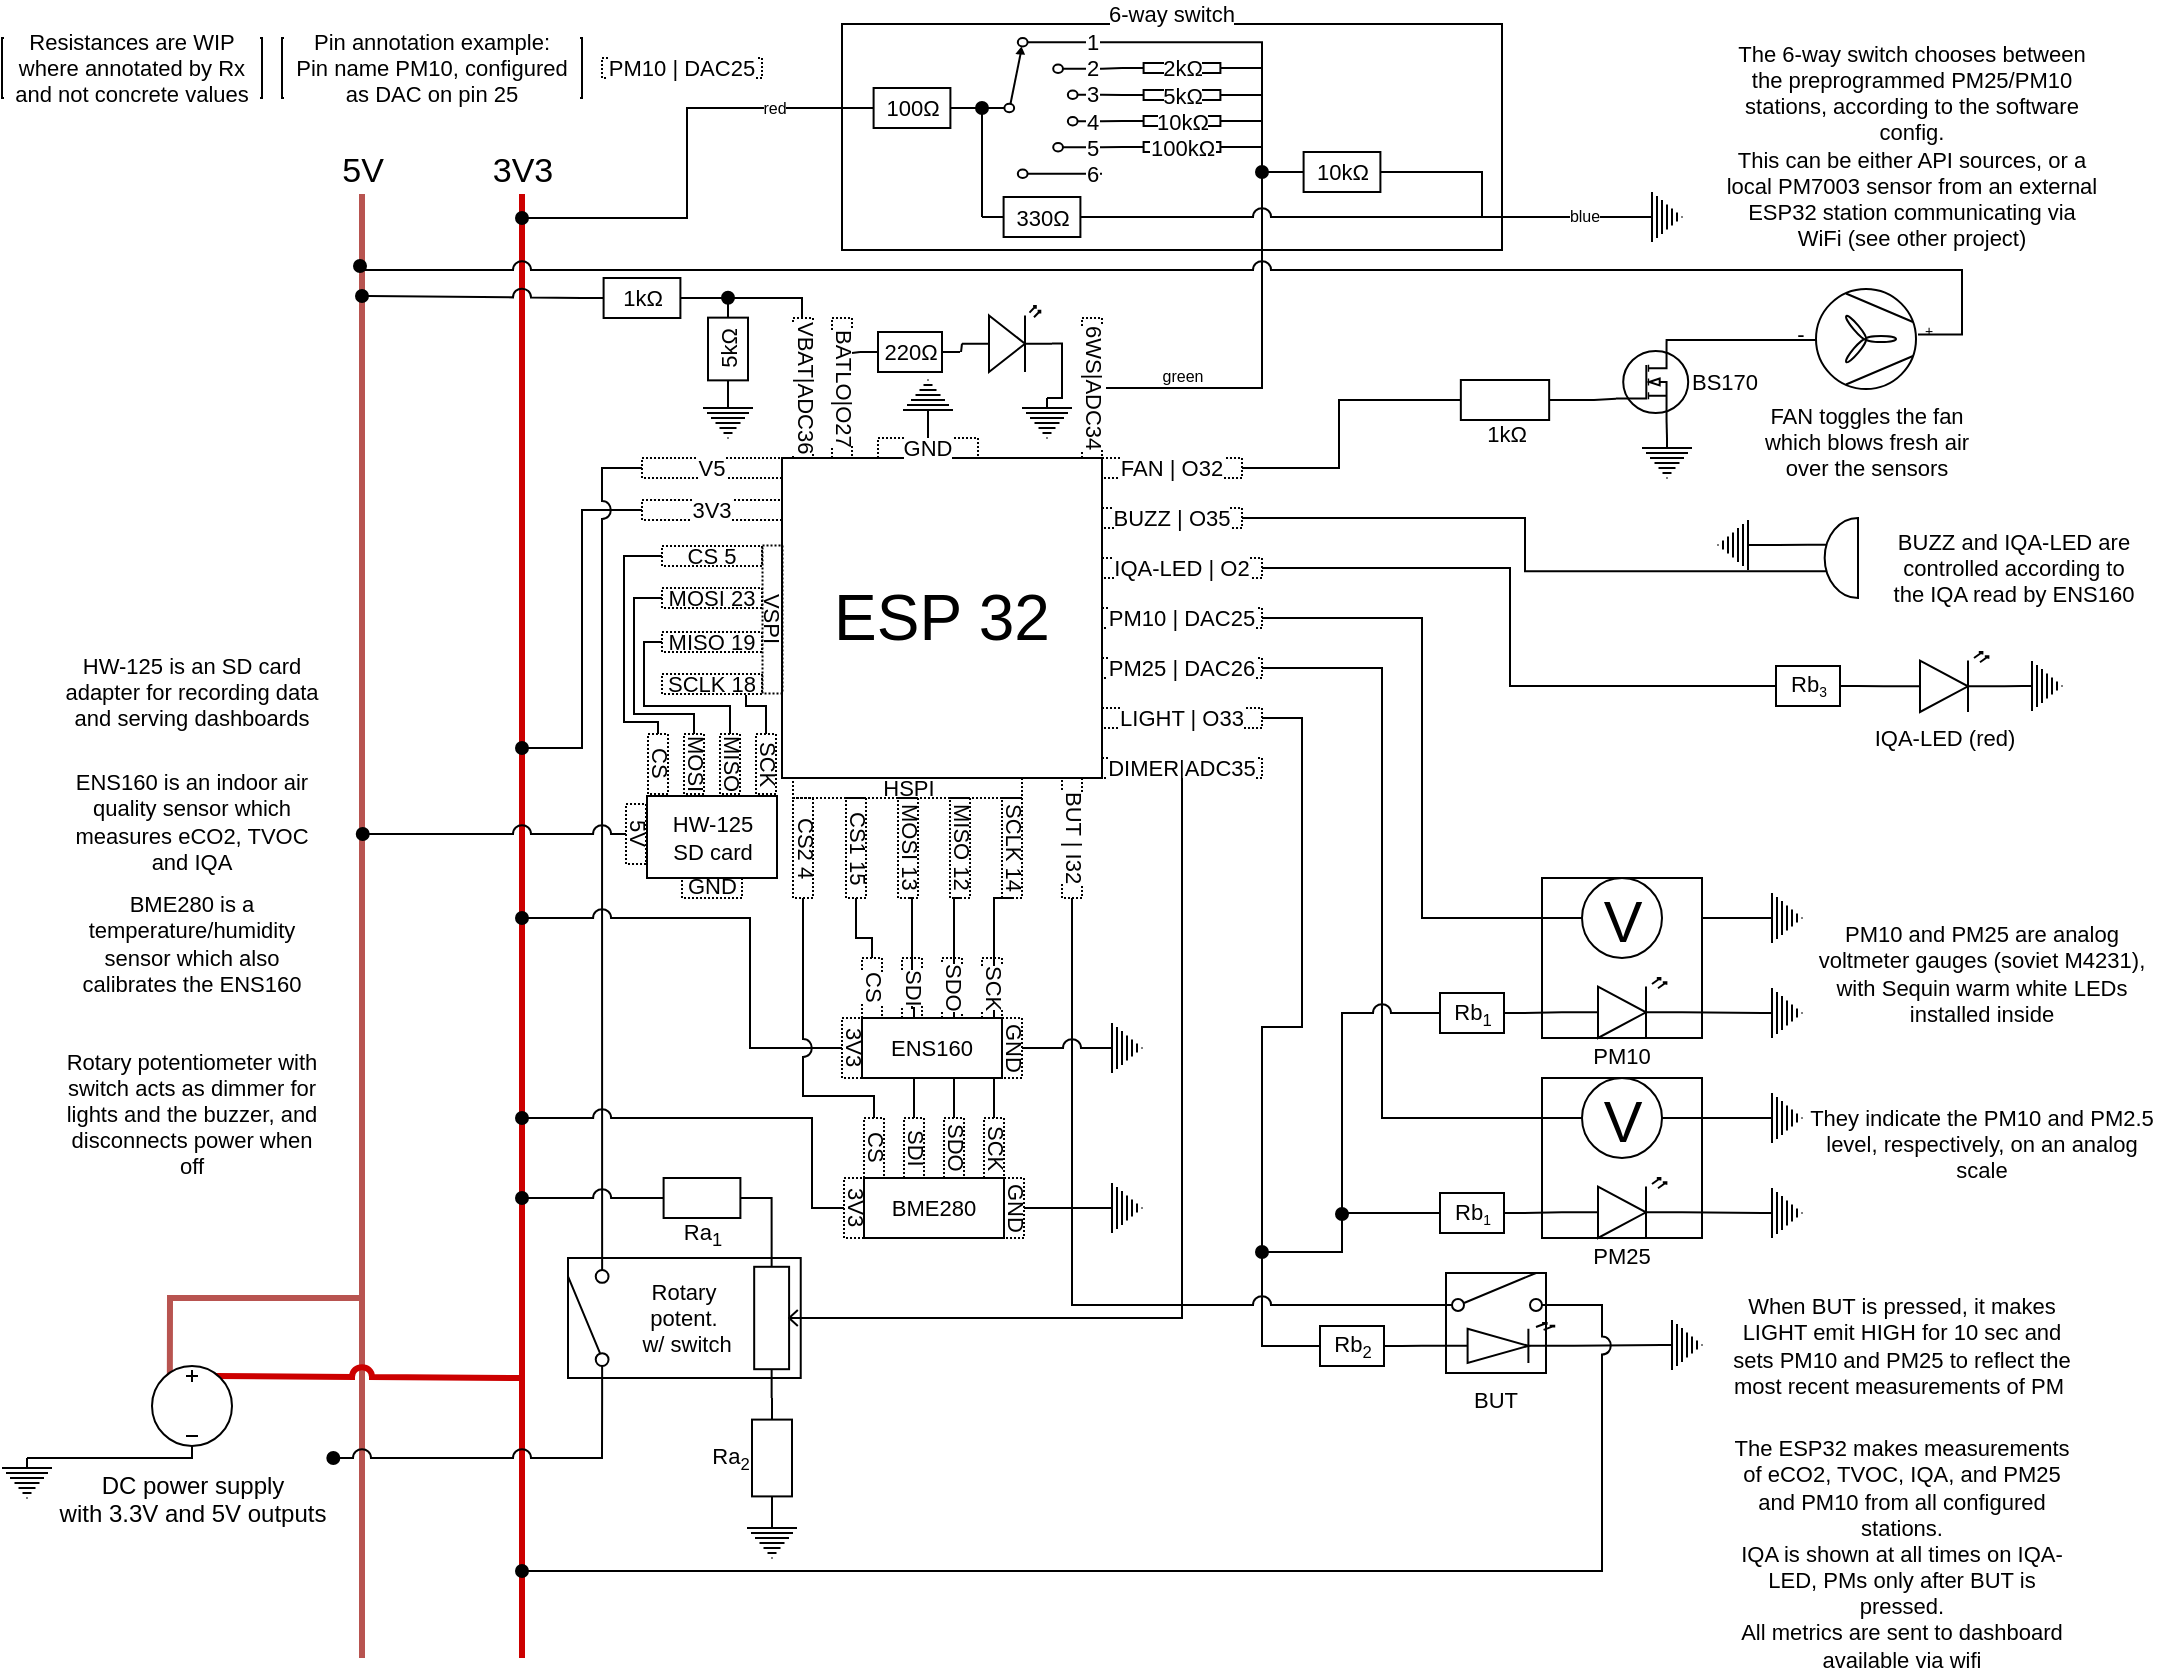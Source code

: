 <mxfile version="26.0.11">
  <diagram name="Page-1" id="7e0a89b8-554c-2b80-1dc8-d5c74ca68de4">
    <mxGraphModel dx="363" dy="466" grid="0" gridSize="10" guides="1" tooltips="1" connect="1" arrows="1" fold="1" page="1" pageScale="1" pageWidth="1100" pageHeight="850" background="none" math="0" shadow="0">
      <root>
        <mxCell id="0" />
        <mxCell id="1" parent="0" />
        <mxCell id="0n2y0Rt3axdqkWE7LyAB-60" style="edgeStyle=orthogonalEdgeStyle;shape=connector;rounded=0;orthogonalLoop=1;jettySize=auto;html=1;exitX=1;exitY=0.5;exitDx=0;exitDy=0;entryX=0;entryY=0.5;entryDx=0;entryDy=0;strokeColor=default;align=center;verticalAlign=middle;fontFamily=Helvetica;fontSize=11;fontColor=default;labelBackgroundColor=default;startFill=0;endArrow=none;" edge="1" parent="1" source="fRjFHOvY2SyDoRDMswof-114" target="0n2y0Rt3axdqkWE7LyAB-54">
          <mxGeometry relative="1" as="geometry">
            <Array as="points">
              <mxPoint x="475" y="450" />
              <mxPoint x="475" y="505" />
              <mxPoint x="476" y="505" />
            </Array>
          </mxGeometry>
        </mxCell>
        <mxCell id="0n2y0Rt3axdqkWE7LyAB-61" style="edgeStyle=orthogonalEdgeStyle;shape=connector;rounded=0;orthogonalLoop=1;jettySize=auto;html=1;exitX=1;exitY=0.5;exitDx=0;exitDy=0;entryX=0;entryY=0.5;entryDx=0;entryDy=0;strokeColor=default;align=center;verticalAlign=middle;fontFamily=Helvetica;fontSize=11;fontColor=default;labelBackgroundColor=default;startFill=0;endArrow=none;" edge="1" parent="1" source="fRjFHOvY2SyDoRDMswof-113" target="0n2y0Rt3axdqkWE7LyAB-55">
          <mxGeometry relative="1" as="geometry">
            <Array as="points">
              <mxPoint x="496" y="450" />
            </Array>
          </mxGeometry>
        </mxCell>
        <mxCell id="0n2y0Rt3axdqkWE7LyAB-62" style="edgeStyle=orthogonalEdgeStyle;shape=connector;rounded=0;orthogonalLoop=1;jettySize=auto;html=1;exitX=1;exitY=0.5;exitDx=0;exitDy=0;entryX=0;entryY=0.5;entryDx=0;entryDy=0;strokeColor=default;align=center;verticalAlign=middle;fontFamily=Helvetica;fontSize=11;fontColor=default;labelBackgroundColor=default;startFill=0;endArrow=none;" edge="1" parent="1" source="fRjFHOvY2SyDoRDMswof-112" target="0n2y0Rt3axdqkWE7LyAB-56">
          <mxGeometry relative="1" as="geometry">
            <Array as="points">
              <mxPoint x="516" y="450" />
            </Array>
          </mxGeometry>
        </mxCell>
        <mxCell id="fRjFHOvY2SyDoRDMswof-4" value="" style="endArrow=none;html=1;rounded=0;fillColor=#f8cecc;strokeColor=#CC0000;strokeWidth=3;" parent="1" edge="1">
          <mxGeometry width="50" height="50" relative="1" as="geometry">
            <mxPoint x="280" y="830" as="sourcePoint" />
            <mxPoint x="280" y="80" as="targetPoint" />
          </mxGeometry>
        </mxCell>
        <mxCell id="fRjFHOvY2SyDoRDMswof-5" value="&lt;font style=&quot;font-size: 17px;&quot;&gt;3V3&lt;/font&gt;" style="edgeLabel;html=1;align=center;verticalAlign=middle;resizable=0;points=[];" parent="fRjFHOvY2SyDoRDMswof-4" vertex="1" connectable="0">
          <mxGeometry x="0.869" relative="1" as="geometry">
            <mxPoint y="-42" as="offset" />
          </mxGeometry>
        </mxCell>
        <mxCell id="fRjFHOvY2SyDoRDMswof-211" value="6-way switch" style="rounded=0;whiteSpace=wrap;html=1;fontFamily=Helvetica;fontSize=11;fontColor=default;labelBackgroundColor=default;labelPosition=center;verticalLabelPosition=top;align=center;verticalAlign=bottom;spacingBottom=-4;" parent="1" vertex="1">
          <mxGeometry x="440" y="13" width="330" height="113" as="geometry" />
        </mxCell>
        <mxCell id="fRjFHOvY2SyDoRDMswof-2" value="" style="endArrow=none;html=1;rounded=0;fillColor=#f8cecc;strokeColor=#b85450;strokeWidth=3;" parent="1" edge="1">
          <mxGeometry width="50" height="50" relative="1" as="geometry">
            <mxPoint x="200" y="830" as="sourcePoint" />
            <mxPoint x="200" y="80" as="targetPoint" />
          </mxGeometry>
        </mxCell>
        <mxCell id="fRjFHOvY2SyDoRDMswof-3" value="&lt;font style=&quot;font-size: 17px;&quot;&gt;5V&lt;/font&gt;" style="edgeLabel;html=1;align=center;verticalAlign=middle;resizable=0;points=[];" parent="fRjFHOvY2SyDoRDMswof-2" vertex="1" connectable="0">
          <mxGeometry x="0.869" relative="1" as="geometry">
            <mxPoint y="-42" as="offset" />
          </mxGeometry>
        </mxCell>
        <mxCell id="fRjFHOvY2SyDoRDMswof-32" style="edgeStyle=elbowEdgeStyle;shape=connector;rounded=0;jumpStyle=arc;jumpSize=9;orthogonalLoop=1;jettySize=auto;html=1;strokeColor=default;align=center;verticalAlign=middle;fontFamily=Helvetica;fontSize=11;fontColor=default;labelBackgroundColor=default;startFill=0;endArrow=oval;endFill=1;" parent="1" source="fRjFHOvY2SyDoRDMswof-31" edge="1">
          <mxGeometry relative="1" as="geometry">
            <mxPoint x="280" y="375" as="targetPoint" />
          </mxGeometry>
        </mxCell>
        <mxCell id="fRjFHOvY2SyDoRDMswof-40" value="" style="group" parent="1" vertex="1" connectable="0">
          <mxGeometry x="303" y="620" width="128" height="80" as="geometry" />
        </mxCell>
        <mxCell id="fRjFHOvY2SyDoRDMswof-34" value="Rotary&lt;br&gt;potent.&lt;br&gt;&amp;nbsp;w/ switch" style="rounded=0;whiteSpace=wrap;html=1;fontFamily=Helvetica;fontSize=11;fontColor=default;labelBackgroundColor=default;" parent="fRjFHOvY2SyDoRDMswof-40" vertex="1">
          <mxGeometry y="10" width="116.364" height="60" as="geometry" />
        </mxCell>
        <mxCell id="fRjFHOvY2SyDoRDMswof-36" value="" style="pointerEvents=1;verticalLabelPosition=bottom;shadow=0;dashed=0;align=center;html=1;verticalAlign=top;shape=mxgraph.electrical.resistors.potentiometer_1;fontFamily=Helvetica;fontSize=11;fontColor=default;labelBackgroundColor=default;direction=north;" parent="fRjFHOvY2SyDoRDMswof-40" vertex="1">
          <mxGeometry x="93.091" width="34.909" height="80" as="geometry" />
        </mxCell>
        <mxCell id="fRjFHOvY2SyDoRDMswof-42" style="edgeStyle=elbowEdgeStyle;shape=connector;rounded=0;jumpStyle=arc;jumpSize=9;orthogonalLoop=1;jettySize=auto;html=1;strokeColor=default;align=center;verticalAlign=middle;fontFamily=Helvetica;fontSize=11;fontColor=default;labelBackgroundColor=default;startFill=0;endArrow=oval;exitX=0;exitY=0.8;exitDx=0;exitDy=0;startArrow=none;endFill=1;" parent="fRjFHOvY2SyDoRDMswof-40" source="fRjFHOvY2SyDoRDMswof-38" edge="1">
          <mxGeometry relative="1" as="geometry">
            <mxPoint x="-117.333" y="110" as="targetPoint" />
            <Array as="points">
              <mxPoint x="17" y="95" />
            </Array>
          </mxGeometry>
        </mxCell>
        <mxCell id="fRjFHOvY2SyDoRDMswof-38" value="" style="html=1;shape=mxgraph.electrical.electro-mechanical.singleSwitch;aspect=fixed;elSwitchState=off;fontFamily=Helvetica;fontSize=11;fontColor=default;labelBackgroundColor=default;direction=north;" parent="fRjFHOvY2SyDoRDMswof-40" vertex="1">
          <mxGeometry y="5.684e-14" width="21.33" height="80" as="geometry" />
        </mxCell>
        <mxCell id="fRjFHOvY2SyDoRDMswof-43" style="edgeStyle=elbowEdgeStyle;shape=connector;rounded=0;jumpStyle=arc;jumpSize=9;orthogonalLoop=1;jettySize=auto;html=1;exitX=1;exitY=0.8;exitDx=0;exitDy=0;entryX=0;entryY=0.5;entryDx=0;entryDy=0;strokeColor=default;align=center;verticalAlign=middle;fontFamily=Helvetica;fontSize=11;fontColor=default;labelBackgroundColor=default;startFill=0;endArrow=none;" parent="1" source="fRjFHOvY2SyDoRDMswof-38" target="fRjFHOvY2SyDoRDMswof-29" edge="1">
          <mxGeometry relative="1" as="geometry">
            <Array as="points">
              <mxPoint x="320" y="427" />
            </Array>
          </mxGeometry>
        </mxCell>
        <mxCell id="fRjFHOvY2SyDoRDMswof-47" value="" style="pointerEvents=1;verticalLabelPosition=bottom;shadow=0;dashed=0;align=center;html=1;verticalAlign=top;shape=mxgraph.electrical.signal_sources.protective_earth;fontFamily=Helvetica;fontSize=11;fontColor=default;labelBackgroundColor=default;" parent="1" vertex="1">
          <mxGeometry x="392.5" y="760" width="25" height="20" as="geometry" />
        </mxCell>
        <mxCell id="fRjFHOvY2SyDoRDMswof-52" style="edgeStyle=elbowEdgeStyle;shape=connector;rounded=0;jumpStyle=arc;jumpSize=9;orthogonalLoop=1;jettySize=auto;html=1;strokeColor=default;align=center;verticalAlign=middle;fontFamily=Helvetica;fontSize=11;fontColor=default;labelBackgroundColor=default;startFill=0;endArrow=oval;endFill=1;exitX=0;exitY=0.5;exitDx=0;exitDy=0;exitPerimeter=0;" parent="1" source="fRjFHOvY2SyDoRDMswof-57" edge="1">
          <mxGeometry relative="1" as="geometry">
            <mxPoint x="280" y="600" as="targetPoint" />
            <mxPoint x="340" y="590" as="sourcePoint" />
            <Array as="points">
              <mxPoint x="310" y="600" />
            </Array>
          </mxGeometry>
        </mxCell>
        <mxCell id="fRjFHOvY2SyDoRDMswof-57" value="Ra&lt;sub&gt;1&lt;/sub&gt;" style="pointerEvents=1;verticalLabelPosition=bottom;shadow=0;dashed=0;align=center;html=1;verticalAlign=top;shape=mxgraph.electrical.resistors.resistor_1;fontFamily=Helvetica;fontSize=11;fontColor=default;labelBackgroundColor=default;spacing=-4;" parent="1" vertex="1">
          <mxGeometry x="340" y="590" width="60" height="20" as="geometry" />
        </mxCell>
        <mxCell id="fRjFHOvY2SyDoRDMswof-58" value="Ra&lt;font size=&quot;1&quot;&gt;&lt;sub&gt;2&lt;/sub&gt;&lt;/font&gt;" style="pointerEvents=1;verticalLabelPosition=bottom;shadow=0;dashed=0;align=center;html=1;verticalAlign=top;shape=mxgraph.electrical.resistors.resistor_1;fontFamily=Helvetica;fontSize=11;fontColor=default;labelBackgroundColor=default;direction=south;spacing=-42;spacingLeft=-43;" parent="1" vertex="1">
          <mxGeometry x="395" y="700" width="20" height="60" as="geometry" />
        </mxCell>
        <mxCell id="fRjFHOvY2SyDoRDMswof-60" value="Resistances are WIP where annotated by Rx and not concrete values" style="text;html=1;align=center;verticalAlign=middle;whiteSpace=wrap;rounded=0;fontFamily=Helvetica;fontSize=11;fontColor=default;labelBackgroundColor=default;strokeColor=default;" parent="1" vertex="1">
          <mxGeometry x="20" y="20" width="130" height="30" as="geometry" />
        </mxCell>
        <mxCell id="fRjFHOvY2SyDoRDMswof-66" value="Pin annotation example:&lt;br&gt;Pin name PM10, configured as DAC on pin 25" style="text;html=1;align=center;verticalAlign=middle;whiteSpace=wrap;rounded=0;fontFamily=Helvetica;fontSize=11;fontColor=default;labelBackgroundColor=default;strokeColor=default;" parent="1" vertex="1">
          <mxGeometry x="160" y="20" width="150" height="30" as="geometry" />
        </mxCell>
        <mxCell id="fRjFHOvY2SyDoRDMswof-68" value="PM10 | DAC25" style="text;html=1;align=center;verticalAlign=middle;whiteSpace=wrap;rounded=0;fontFamily=Helvetica;fontSize=11;fontColor=default;labelBackgroundColor=default;fillColor=none;strokeColor=default;dashed=1;dashPattern=1 1;" parent="1" vertex="1">
          <mxGeometry x="320" y="30" width="80" height="10" as="geometry" />
        </mxCell>
        <mxCell id="fRjFHOvY2SyDoRDMswof-73" value="PM10 and PM25 are analog voltmeter gauges (soviet M4231), with Sequin warm white LEDs installed inside" style="text;html=1;align=center;verticalAlign=middle;whiteSpace=wrap;rounded=0;fontFamily=Helvetica;fontSize=11;fontColor=default;labelBackgroundColor=default;" parent="1" vertex="1">
          <mxGeometry x="920" y="440" width="180" height="95" as="geometry" />
        </mxCell>
        <mxCell id="fRjFHOvY2SyDoRDMswof-78" value="" style="edgeStyle=elbowEdgeStyle;shape=connector;rounded=0;jumpStyle=arc;jumpSize=9;orthogonalLoop=1;jettySize=auto;html=1;strokeColor=default;align=center;verticalAlign=middle;fontFamily=Helvetica;fontSize=11;fontColor=default;labelBackgroundColor=default;startFill=0;endArrow=none;" parent="1" source="fRjFHOvY2SyDoRDMswof-77" target="fRjFHOvY2SyDoRDMswof-74" edge="1">
          <mxGeometry relative="1" as="geometry" />
        </mxCell>
        <mxCell id="fRjFHOvY2SyDoRDMswof-77" value="" style="pointerEvents=1;verticalLabelPosition=bottom;shadow=0;dashed=0;align=center;html=1;verticalAlign=top;shape=mxgraph.electrical.signal_sources.protective_earth;fontFamily=Helvetica;fontSize=11;fontColor=default;labelBackgroundColor=default;direction=north;" parent="1" vertex="1">
          <mxGeometry x="900" y="447.5" width="20" height="25" as="geometry" />
        </mxCell>
        <mxCell id="fRjFHOvY2SyDoRDMswof-80" value="" style="pointerEvents=1;verticalLabelPosition=bottom;shadow=0;dashed=0;align=center;html=1;verticalAlign=top;shape=mxgraph.electrical.signal_sources.protective_earth;fontFamily=Helvetica;fontSize=11;fontColor=default;labelBackgroundColor=default;direction=north;" parent="1" vertex="1">
          <mxGeometry x="900" y="495" width="20" height="25" as="geometry" />
        </mxCell>
        <mxCell id="fRjFHOvY2SyDoRDMswof-83" value="" style="group" parent="1" vertex="1" connectable="0">
          <mxGeometry x="790" y="440" width="80" height="80" as="geometry" />
        </mxCell>
        <mxCell id="fRjFHOvY2SyDoRDMswof-70" value="PM10" style="whiteSpace=wrap;html=1;aspect=fixed;fontFamily=Helvetica;fontSize=11;fontColor=default;labelBackgroundColor=default;spacing=-2;spacingBottom=-30;labelPosition=center;verticalLabelPosition=bottom;align=center;verticalAlign=top;" parent="fRjFHOvY2SyDoRDMswof-83" vertex="1">
          <mxGeometry width="80" height="80" as="geometry" />
        </mxCell>
        <mxCell id="fRjFHOvY2SyDoRDMswof-74" value="&lt;font style=&quot;font-size: 29px;&quot;&gt;V&lt;/font&gt;" style="verticalLabelPosition=middle;shadow=0;dashed=0;align=center;html=1;verticalAlign=middle;strokeWidth=1;shape=ellipse;aspect=fixed;fontSize=50;fontFamily=Helvetica;fontColor=default;labelBackgroundColor=none;spacing=0;spacingBottom=13;" parent="fRjFHOvY2SyDoRDMswof-83" vertex="1">
          <mxGeometry x="20" width="40" height="40" as="geometry" />
        </mxCell>
        <mxCell id="fRjFHOvY2SyDoRDMswof-79" value="" style="verticalLabelPosition=bottom;shadow=0;dashed=0;align=center;html=1;verticalAlign=top;shape=mxgraph.electrical.opto_electronics.led_2;pointerEvents=1;fontFamily=Helvetica;fontSize=11;fontColor=default;labelBackgroundColor=default;" parent="fRjFHOvY2SyDoRDMswof-83" vertex="1">
          <mxGeometry x="10" y="50" width="60" height="30" as="geometry" />
        </mxCell>
        <mxCell id="fRjFHOvY2SyDoRDMswof-84" value="" style="group" parent="1" vertex="1" connectable="0">
          <mxGeometry x="790" y="540" width="80" height="80" as="geometry" />
        </mxCell>
        <mxCell id="fRjFHOvY2SyDoRDMswof-85" value="PM25" style="whiteSpace=wrap;html=1;aspect=fixed;fontFamily=Helvetica;fontSize=11;fontColor=default;labelBackgroundColor=default;spacing=-2;spacingBottom=-30;labelPosition=center;verticalLabelPosition=bottom;align=center;verticalAlign=top;" parent="fRjFHOvY2SyDoRDMswof-84" vertex="1">
          <mxGeometry width="80" height="80" as="geometry" />
        </mxCell>
        <mxCell id="fRjFHOvY2SyDoRDMswof-86" value="&lt;font style=&quot;font-size: 29px;&quot;&gt;V&lt;/font&gt;" style="verticalLabelPosition=middle;shadow=0;dashed=0;align=center;html=1;verticalAlign=middle;strokeWidth=1;shape=ellipse;aspect=fixed;fontSize=50;fontFamily=Helvetica;fontColor=default;labelBackgroundColor=none;spacing=0;spacingBottom=13;" parent="fRjFHOvY2SyDoRDMswof-84" vertex="1">
          <mxGeometry x="20" width="40" height="40" as="geometry" />
        </mxCell>
        <mxCell id="fRjFHOvY2SyDoRDMswof-87" value="" style="verticalLabelPosition=bottom;shadow=0;dashed=0;align=center;html=1;verticalAlign=top;shape=mxgraph.electrical.opto_electronics.led_2;pointerEvents=1;fontFamily=Helvetica;fontSize=11;fontColor=default;labelBackgroundColor=default;" parent="fRjFHOvY2SyDoRDMswof-84" vertex="1">
          <mxGeometry x="10" y="50" width="60" height="30" as="geometry" />
        </mxCell>
        <mxCell id="fRjFHOvY2SyDoRDMswof-88" value="They indicate the PM10 and PM2.5 level, respectively, on an analog scale" style="text;html=1;align=center;verticalAlign=middle;whiteSpace=wrap;rounded=0;fontFamily=Helvetica;fontSize=11;fontColor=default;labelBackgroundColor=default;" parent="1" vertex="1">
          <mxGeometry x="920" y="525" width="180" height="95" as="geometry" />
        </mxCell>
        <mxCell id="fRjFHOvY2SyDoRDMswof-89" value="" style="pointerEvents=1;verticalLabelPosition=bottom;shadow=0;dashed=0;align=center;html=1;verticalAlign=top;shape=mxgraph.electrical.signal_sources.protective_earth;fontFamily=Helvetica;fontSize=11;fontColor=default;labelBackgroundColor=default;direction=north;" parent="1" vertex="1">
          <mxGeometry x="900" y="595" width="20" height="25" as="geometry" />
        </mxCell>
        <mxCell id="fRjFHOvY2SyDoRDMswof-90" value="" style="pointerEvents=1;verticalLabelPosition=bottom;shadow=0;dashed=0;align=center;html=1;verticalAlign=top;shape=mxgraph.electrical.signal_sources.protective_earth;fontFamily=Helvetica;fontSize=11;fontColor=default;labelBackgroundColor=default;direction=north;" parent="1" vertex="1">
          <mxGeometry x="900" y="547.5" width="20" height="25" as="geometry" />
        </mxCell>
        <mxCell id="fRjFHOvY2SyDoRDMswof-91" style="edgeStyle=elbowEdgeStyle;shape=connector;rounded=0;jumpStyle=arc;jumpSize=9;orthogonalLoop=1;jettySize=auto;html=1;entryX=0.5;entryY=0;entryDx=0;entryDy=0;entryPerimeter=0;strokeColor=default;align=center;verticalAlign=middle;fontFamily=Helvetica;fontSize=11;fontColor=default;labelBackgroundColor=default;startFill=0;endArrow=none;exitX=1;exitY=0.57;exitDx=0;exitDy=0;exitPerimeter=0;" parent="1" source="fRjFHOvY2SyDoRDMswof-87" target="fRjFHOvY2SyDoRDMswof-89" edge="1">
          <mxGeometry relative="1" as="geometry" />
        </mxCell>
        <mxCell id="fRjFHOvY2SyDoRDMswof-92" style="edgeStyle=elbowEdgeStyle;shape=connector;rounded=0;jumpStyle=arc;jumpSize=9;orthogonalLoop=1;jettySize=auto;html=1;entryX=0.5;entryY=0;entryDx=0;entryDy=0;entryPerimeter=0;strokeColor=default;align=center;verticalAlign=middle;fontFamily=Helvetica;fontSize=11;fontColor=default;labelBackgroundColor=default;startFill=0;endArrow=none;" parent="1" source="fRjFHOvY2SyDoRDMswof-86" target="fRjFHOvY2SyDoRDMswof-90" edge="1">
          <mxGeometry relative="1" as="geometry" />
        </mxCell>
        <mxCell id="fRjFHOvY2SyDoRDMswof-93" style="edgeStyle=elbowEdgeStyle;shape=connector;rounded=0;jumpStyle=arc;jumpSize=9;orthogonalLoop=1;jettySize=auto;html=1;strokeColor=default;align=center;verticalAlign=middle;fontFamily=Helvetica;fontSize=11;fontColor=default;labelBackgroundColor=default;startFill=0;endArrow=none;entryX=1;entryY=0.5;entryDx=0;entryDy=0;" parent="1" source="fRjFHOvY2SyDoRDMswof-86" target="fRjFHOvY2SyDoRDMswof-20" edge="1">
          <mxGeometry relative="1" as="geometry">
            <mxPoint x="780" y="560" as="targetPoint" />
            <Array as="points">
              <mxPoint x="710" y="460" />
            </Array>
          </mxGeometry>
        </mxCell>
        <mxCell id="fRjFHOvY2SyDoRDMswof-75" style="edgeStyle=elbowEdgeStyle;shape=connector;rounded=0;jumpStyle=arc;jumpSize=9;orthogonalLoop=1;jettySize=auto;html=1;strokeColor=default;align=center;verticalAlign=middle;fontFamily=Helvetica;fontSize=11;fontColor=default;labelBackgroundColor=default;startFill=0;endArrow=none;entryX=1;entryY=0.5;entryDx=0;entryDy=0;" parent="1" source="fRjFHOvY2SyDoRDMswof-74" target="fRjFHOvY2SyDoRDMswof-19" edge="1">
          <mxGeometry relative="1" as="geometry">
            <mxPoint x="780" y="460" as="targetPoint" />
          </mxGeometry>
        </mxCell>
        <mxCell id="fRjFHOvY2SyDoRDMswof-117" value="" style="group" parent="1" vertex="1" connectable="0">
          <mxGeometry x="340" y="230" width="310" height="220" as="geometry" />
        </mxCell>
        <mxCell id="fRjFHOvY2SyDoRDMswof-61" value="" style="group" parent="fRjFHOvY2SyDoRDMswof-117" vertex="1" connectable="0">
          <mxGeometry width="310" height="220" as="geometry" />
        </mxCell>
        <mxCell id="fRjFHOvY2SyDoRDMswof-9" value="&lt;font style=&quot;font-size: 32px;&quot;&gt;ESP 32&lt;/font&gt;" style="whiteSpace=wrap;html=1;aspect=fixed;" parent="fRjFHOvY2SyDoRDMswof-61" vertex="1">
          <mxGeometry x="70" width="160" height="160" as="geometry" />
        </mxCell>
        <mxCell id="fRjFHOvY2SyDoRDMswof-17" value="BUZZ | O35" style="text;html=1;align=center;verticalAlign=middle;whiteSpace=wrap;rounded=0;fontFamily=Helvetica;fontSize=11;fontColor=default;labelBackgroundColor=default;fillColor=none;strokeColor=default;dashed=1;dashPattern=1 1;" parent="fRjFHOvY2SyDoRDMswof-61" vertex="1">
          <mxGeometry x="230" y="25" width="70" height="10" as="geometry" />
        </mxCell>
        <mxCell id="fRjFHOvY2SyDoRDMswof-18" value="IQA-LED | O2" style="text;html=1;align=center;verticalAlign=middle;whiteSpace=wrap;rounded=0;fontFamily=Helvetica;fontSize=11;fontColor=default;labelBackgroundColor=default;fillColor=none;strokeColor=default;dashed=1;dashPattern=1 1;" parent="fRjFHOvY2SyDoRDMswof-61" vertex="1">
          <mxGeometry x="230" y="50" width="80" height="10" as="geometry" />
        </mxCell>
        <mxCell id="fRjFHOvY2SyDoRDMswof-19" value="PM10 | DAC25" style="text;html=1;align=center;verticalAlign=middle;whiteSpace=wrap;rounded=0;fontFamily=Helvetica;fontSize=11;fontColor=default;labelBackgroundColor=default;fillColor=none;strokeColor=default;dashed=1;dashPattern=1 1;" parent="fRjFHOvY2SyDoRDMswof-61" vertex="1">
          <mxGeometry x="230" y="75" width="80" height="10" as="geometry" />
        </mxCell>
        <mxCell id="fRjFHOvY2SyDoRDMswof-20" value="PM25 | DAC26" style="text;html=1;align=center;verticalAlign=middle;whiteSpace=wrap;rounded=0;fontFamily=Helvetica;fontSize=11;fontColor=default;labelBackgroundColor=default;fillColor=none;strokeColor=default;dashed=1;dashPattern=1 1;" parent="fRjFHOvY2SyDoRDMswof-61" vertex="1">
          <mxGeometry x="230" y="100" width="80" height="10" as="geometry" />
        </mxCell>
        <mxCell id="fRjFHOvY2SyDoRDMswof-21" value="LIGHT | O33" style="text;html=1;align=center;verticalAlign=middle;whiteSpace=wrap;rounded=0;fontFamily=Helvetica;fontSize=11;fontColor=default;labelBackgroundColor=default;fillColor=none;strokeColor=default;dashed=1;dashPattern=1 1;" parent="fRjFHOvY2SyDoRDMswof-61" vertex="1">
          <mxGeometry x="230" y="125" width="80" height="10" as="geometry" />
        </mxCell>
        <mxCell id="fRjFHOvY2SyDoRDMswof-29" value="V5" style="text;html=1;align=center;verticalAlign=middle;whiteSpace=wrap;rounded=0;fontFamily=Helvetica;fontSize=11;fontColor=default;labelBackgroundColor=default;fillColor=none;strokeColor=default;dashed=1;dashPattern=1 1;" parent="fRjFHOvY2SyDoRDMswof-61" vertex="1">
          <mxGeometry width="70" height="10" as="geometry" />
        </mxCell>
        <mxCell id="fRjFHOvY2SyDoRDMswof-31" value="3V3" style="text;html=1;align=center;verticalAlign=middle;whiteSpace=wrap;rounded=0;fontFamily=Helvetica;fontSize=11;fontColor=default;labelBackgroundColor=default;fillColor=none;strokeColor=default;dashed=1;dashPattern=1 1;" parent="fRjFHOvY2SyDoRDMswof-61" vertex="1">
          <mxGeometry y="21" width="70" height="10" as="geometry" />
        </mxCell>
        <mxCell id="vEt8EZefUBXNLggfEmCZ-4" value="DIMER|ADC35" style="text;html=1;align=center;verticalAlign=middle;whiteSpace=wrap;rounded=0;fontFamily=Helvetica;fontSize=11;fontColor=default;labelBackgroundColor=default;fillColor=none;strokeColor=default;dashed=1;dashPattern=1 1;" parent="fRjFHOvY2SyDoRDMswof-61" vertex="1">
          <mxGeometry x="230" y="150" width="80" height="10" as="geometry" />
        </mxCell>
        <mxCell id="0n2y0Rt3axdqkWE7LyAB-13" value="HW-125&lt;div&gt;SD card&lt;/div&gt;" style="rounded=0;whiteSpace=wrap;html=1;fontFamily=Helvetica;fontSize=11;fontColor=default;labelBackgroundColor=default;" vertex="1" parent="fRjFHOvY2SyDoRDMswof-61">
          <mxGeometry x="2.5" y="169" width="65" height="41" as="geometry" />
        </mxCell>
        <mxCell id="0n2y0Rt3axdqkWE7LyAB-14" value="" style="group;rotation=90;" vertex="1" connectable="0" parent="fRjFHOvY2SyDoRDMswof-61">
          <mxGeometry x="-17" y="71" width="119.25" height="97" as="geometry" />
        </mxCell>
        <mxCell id="0n2y0Rt3axdqkWE7LyAB-15" value="VSPI" style="text;html=1;align=center;verticalAlign=middle;whiteSpace=wrap;rounded=0;fontFamily=Helvetica;fontSize=11;fontColor=default;labelBackgroundColor=none;fillColor=none;strokeColor=default;dashed=1;direction=south;dashPattern=1 1;rotation=90;" vertex="1" parent="0n2y0Rt3axdqkWE7LyAB-14">
          <mxGeometry x="45.25" y="4.75" width="74" height="10" as="geometry" />
        </mxCell>
        <mxCell id="0n2y0Rt3axdqkWE7LyAB-16" value="SCLK 18" style="text;html=1;align=center;verticalAlign=middle;whiteSpace=wrap;rounded=0;fontFamily=Helvetica;fontSize=11;fontColor=default;labelBackgroundColor=none;fillColor=none;strokeColor=default;dashed=1;textDirection=ltr;horizontal=0;direction=south;dashPattern=1 1;rotation=90;" vertex="1" parent="0n2y0Rt3axdqkWE7LyAB-14">
          <mxGeometry x="47" y="17" width="10" height="50" as="geometry" />
        </mxCell>
        <mxCell id="0n2y0Rt3axdqkWE7LyAB-30" style="edgeStyle=orthogonalEdgeStyle;shape=connector;rounded=0;orthogonalLoop=1;jettySize=auto;html=1;exitX=1;exitY=0.5;exitDx=0;exitDy=0;entryX=0;entryY=0.5;entryDx=0;entryDy=0;strokeColor=default;align=center;verticalAlign=middle;fontFamily=Helvetica;fontSize=11;fontColor=default;labelBackgroundColor=default;startFill=0;endArrow=none;" edge="1" parent="0n2y0Rt3axdqkWE7LyAB-14" source="0n2y0Rt3axdqkWE7LyAB-17" target="0n2y0Rt3axdqkWE7LyAB-25">
          <mxGeometry relative="1" as="geometry">
            <Array as="points">
              <mxPoint x="18" y="21" />
              <mxPoint x="18" y="53" />
              <mxPoint x="61" y="53" />
            </Array>
          </mxGeometry>
        </mxCell>
        <mxCell id="0n2y0Rt3axdqkWE7LyAB-17" value="MISO 19" style="text;html=1;align=center;verticalAlign=middle;whiteSpace=wrap;rounded=0;fontFamily=Helvetica;fontSize=11;fontColor=default;labelBackgroundColor=none;fillColor=none;strokeColor=default;dashed=1;textDirection=ltr;horizontal=0;direction=south;dashPattern=1 1;rotation=90;" vertex="1" parent="0n2y0Rt3axdqkWE7LyAB-14">
          <mxGeometry x="47" y="-4" width="10" height="50" as="geometry" />
        </mxCell>
        <mxCell id="0n2y0Rt3axdqkWE7LyAB-29" style="edgeStyle=orthogonalEdgeStyle;shape=connector;rounded=0;orthogonalLoop=1;jettySize=auto;html=1;exitX=1;exitY=0.5;exitDx=0;exitDy=0;entryX=0;entryY=0.5;entryDx=0;entryDy=0;strokeColor=default;align=center;verticalAlign=middle;fontFamily=Helvetica;fontSize=11;fontColor=default;labelBackgroundColor=default;startFill=0;endArrow=none;" edge="1" parent="0n2y0Rt3axdqkWE7LyAB-14" source="0n2y0Rt3axdqkWE7LyAB-18" target="0n2y0Rt3axdqkWE7LyAB-24">
          <mxGeometry relative="1" as="geometry">
            <Array as="points">
              <mxPoint x="13" y="-1" />
              <mxPoint x="13" y="57" />
              <mxPoint x="43" y="57" />
            </Array>
          </mxGeometry>
        </mxCell>
        <mxCell id="0n2y0Rt3axdqkWE7LyAB-18" value="MOSI 23" style="text;html=1;align=center;verticalAlign=middle;whiteSpace=wrap;rounded=0;fontFamily=Helvetica;fontSize=11;fontColor=default;labelBackgroundColor=none;fillColor=none;strokeColor=default;dashed=1;textDirection=ltr;horizontal=0;direction=south;dashPattern=1 1;rotation=90;" vertex="1" parent="0n2y0Rt3axdqkWE7LyAB-14">
          <mxGeometry x="47" y="-26" width="10" height="50" as="geometry" />
        </mxCell>
        <mxCell id="0n2y0Rt3axdqkWE7LyAB-19" value="CS 5" style="text;html=1;align=center;verticalAlign=middle;whiteSpace=wrap;rounded=0;fontFamily=Helvetica;fontSize=11;fontColor=default;labelBackgroundColor=none;fillColor=none;strokeColor=default;dashed=1;textDirection=ltr;horizontal=0;direction=north;dashPattern=1 1;rotation=90;labelPosition=center;verticalLabelPosition=middle;" vertex="1" parent="0n2y0Rt3axdqkWE7LyAB-14">
          <mxGeometry x="47" y="-47" width="10" height="50" as="geometry" />
        </mxCell>
        <mxCell id="0n2y0Rt3axdqkWE7LyAB-28" style="edgeStyle=orthogonalEdgeStyle;shape=connector;rounded=0;orthogonalLoop=1;jettySize=auto;html=1;exitX=0;exitY=0.5;exitDx=0;exitDy=0;entryX=0;entryY=0.5;entryDx=0;entryDy=0;strokeColor=default;align=center;verticalAlign=middle;fontFamily=Helvetica;fontSize=11;fontColor=default;labelBackgroundColor=default;startFill=0;endArrow=none;" edge="1" parent="0n2y0Rt3axdqkWE7LyAB-14" source="0n2y0Rt3axdqkWE7LyAB-23" target="0n2y0Rt3axdqkWE7LyAB-19">
          <mxGeometry relative="1" as="geometry">
            <Array as="points">
              <mxPoint x="25" y="61" />
              <mxPoint x="8" y="61" />
              <mxPoint x="8" y="-22" />
            </Array>
          </mxGeometry>
        </mxCell>
        <mxCell id="0n2y0Rt3axdqkWE7LyAB-23" value="CS" style="text;html=1;align=center;verticalAlign=middle;whiteSpace=wrap;rounded=0;fontFamily=Helvetica;fontSize=11;fontColor=default;labelBackgroundColor=none;fillColor=none;strokeColor=default;dashed=1;textDirection=vertical-rl;horizontal=1;direction=south;dashPattern=1 1;" vertex="1" parent="0n2y0Rt3axdqkWE7LyAB-14">
          <mxGeometry x="20" y="67" width="10" height="30" as="geometry" />
        </mxCell>
        <mxCell id="0n2y0Rt3axdqkWE7LyAB-24" value="MOSI" style="text;html=1;align=center;verticalAlign=middle;whiteSpace=wrap;rounded=0;fontFamily=Helvetica;fontSize=11;fontColor=default;labelBackgroundColor=none;fillColor=none;strokeColor=default;dashed=1;textDirection=vertical-rl;horizontal=1;direction=south;dashPattern=1 1;" vertex="1" parent="0n2y0Rt3axdqkWE7LyAB-14">
          <mxGeometry x="38" y="67" width="10" height="30" as="geometry" />
        </mxCell>
        <mxCell id="0n2y0Rt3axdqkWE7LyAB-25" value="MISO" style="text;html=1;align=center;verticalAlign=middle;whiteSpace=wrap;rounded=0;fontFamily=Helvetica;fontSize=11;fontColor=default;labelBackgroundColor=none;fillColor=none;strokeColor=default;dashed=1;textDirection=vertical-rl;horizontal=1;direction=south;dashPattern=1 1;" vertex="1" parent="0n2y0Rt3axdqkWE7LyAB-14">
          <mxGeometry x="56" y="67" width="10" height="30" as="geometry" />
        </mxCell>
        <mxCell id="0n2y0Rt3axdqkWE7LyAB-26" value="SCK" style="text;html=1;align=center;verticalAlign=middle;whiteSpace=wrap;rounded=0;fontFamily=Helvetica;fontSize=11;fontColor=default;labelBackgroundColor=none;fillColor=none;strokeColor=default;dashed=1;textDirection=vertical-rl;horizontal=1;direction=south;dashPattern=1 1;" vertex="1" parent="0n2y0Rt3axdqkWE7LyAB-14">
          <mxGeometry x="74" y="67" width="10" height="30" as="geometry" />
        </mxCell>
        <mxCell id="0n2y0Rt3axdqkWE7LyAB-27" style="edgeStyle=orthogonalEdgeStyle;shape=connector;rounded=0;orthogonalLoop=1;jettySize=auto;html=1;exitX=0;exitY=0.5;exitDx=0;exitDy=0;entryX=0.173;entryY=-0.048;entryDx=0;entryDy=0;entryPerimeter=0;strokeColor=default;align=center;verticalAlign=middle;fontFamily=Helvetica;fontSize=11;fontColor=default;labelBackgroundColor=default;startFill=0;endArrow=none;" edge="1" parent="0n2y0Rt3axdqkWE7LyAB-14" source="0n2y0Rt3axdqkWE7LyAB-26" target="0n2y0Rt3axdqkWE7LyAB-16">
          <mxGeometry relative="1" as="geometry">
            <Array as="points">
              <mxPoint x="79" y="53" />
              <mxPoint x="69" y="53" />
              <mxPoint x="69" y="48" />
            </Array>
          </mxGeometry>
        </mxCell>
        <mxCell id="0n2y0Rt3axdqkWE7LyAB-22" value="GND" style="text;html=1;align=center;verticalAlign=middle;whiteSpace=wrap;rounded=0;fontFamily=Helvetica;fontSize=11;fontColor=default;labelBackgroundColor=none;fillColor=none;strokeColor=default;dashed=1;textDirection=vertical-rl;horizontal=0;direction=west;dashPattern=1 1;" vertex="1" parent="fRjFHOvY2SyDoRDMswof-61">
          <mxGeometry x="20" y="210" width="30" height="10" as="geometry" />
        </mxCell>
        <mxCell id="0n2y0Rt3axdqkWE7LyAB-32" value="FAN | O32" style="text;html=1;align=center;verticalAlign=middle;whiteSpace=wrap;rounded=0;fontFamily=Helvetica;fontSize=11;fontColor=default;labelBackgroundColor=default;fillColor=none;strokeColor=default;dashed=1;dashPattern=1 1;" vertex="1" parent="fRjFHOvY2SyDoRDMswof-61">
          <mxGeometry x="230" width="70" height="10" as="geometry" />
        </mxCell>
        <mxCell id="fRjFHOvY2SyDoRDMswof-107" value="BUT | I32" style="text;html=1;align=center;verticalAlign=middle;whiteSpace=wrap;rounded=0;fontFamily=Helvetica;fontSize=11;fontColor=default;labelBackgroundColor=default;fillColor=none;strokeColor=default;dashed=1;textDirection=vertical-rl;horizontal=1;direction=south;dashPattern=1 1;" parent="fRjFHOvY2SyDoRDMswof-117" vertex="1">
          <mxGeometry x="210" y="160" width="10" height="60" as="geometry" />
        </mxCell>
        <mxCell id="fRjFHOvY2SyDoRDMswof-116" value="" style="group" parent="fRjFHOvY2SyDoRDMswof-117" vertex="1" connectable="0">
          <mxGeometry x="75.5" y="160" width="114.5" height="60" as="geometry" />
        </mxCell>
        <mxCell id="fRjFHOvY2SyDoRDMswof-96" value="HSPI" style="text;html=1;align=center;verticalAlign=middle;whiteSpace=wrap;rounded=0;fontFamily=Helvetica;fontSize=11;fontColor=default;labelBackgroundColor=none;fillColor=none;strokeColor=default;dashed=1;direction=south;dashPattern=1 1;" parent="fRjFHOvY2SyDoRDMswof-116" vertex="1">
          <mxGeometry width="114.5" height="10" as="geometry" />
        </mxCell>
        <mxCell id="fRjFHOvY2SyDoRDMswof-112" value="SCLK 14" style="text;html=1;align=center;verticalAlign=middle;whiteSpace=wrap;rounded=0;fontFamily=Helvetica;fontSize=11;fontColor=default;labelBackgroundColor=none;fillColor=none;strokeColor=default;dashed=1;textDirection=vertical-rl;horizontal=1;direction=south;dashPattern=1 1;" parent="fRjFHOvY2SyDoRDMswof-116" vertex="1">
          <mxGeometry x="104.5" y="10" width="10" height="50" as="geometry" />
        </mxCell>
        <mxCell id="fRjFHOvY2SyDoRDMswof-113" value="MISO 12" style="text;html=1;align=center;verticalAlign=middle;whiteSpace=wrap;rounded=0;fontFamily=Helvetica;fontSize=11;fontColor=default;labelBackgroundColor=none;fillColor=none;strokeColor=default;dashed=1;textDirection=vertical-rl;horizontal=1;direction=south;dashPattern=1 1;" parent="fRjFHOvY2SyDoRDMswof-116" vertex="1">
          <mxGeometry x="78.5" y="10" width="10" height="50" as="geometry" />
        </mxCell>
        <mxCell id="fRjFHOvY2SyDoRDMswof-114" value="MOSI 13" style="text;html=1;align=center;verticalAlign=middle;whiteSpace=wrap;rounded=0;fontFamily=Helvetica;fontSize=11;fontColor=default;labelBackgroundColor=none;fillColor=none;strokeColor=default;dashed=1;textDirection=vertical-rl;horizontal=1;direction=south;dashPattern=1 1;" parent="fRjFHOvY2SyDoRDMswof-116" vertex="1">
          <mxGeometry x="52.5" y="10" width="10" height="50" as="geometry" />
        </mxCell>
        <mxCell id="fRjFHOvY2SyDoRDMswof-115" value="CS2 4" style="text;html=1;align=center;verticalAlign=middle;whiteSpace=wrap;rounded=0;fontFamily=Helvetica;fontSize=11;fontColor=default;labelBackgroundColor=none;fillColor=none;strokeColor=default;dashed=1;textDirection=vertical-rl;horizontal=1;direction=south;dashPattern=1 1;" parent="fRjFHOvY2SyDoRDMswof-116" vertex="1">
          <mxGeometry y="10" width="10" height="50" as="geometry" />
        </mxCell>
        <mxCell id="0n2y0Rt3axdqkWE7LyAB-49" value="CS1 15" style="text;html=1;align=center;verticalAlign=middle;whiteSpace=wrap;rounded=0;fontFamily=Helvetica;fontSize=11;fontColor=default;labelBackgroundColor=none;fillColor=none;strokeColor=default;dashed=1;textDirection=vertical-rl;horizontal=1;direction=south;dashPattern=1 1;" vertex="1" parent="fRjFHOvY2SyDoRDMswof-116">
          <mxGeometry x="26.5" y="10" width="10" height="50" as="geometry" />
        </mxCell>
        <mxCell id="fRjFHOvY2SyDoRDMswof-121" value="" style="group" parent="1" vertex="1" connectable="0">
          <mxGeometry x="730" y="637.5" width="76" height="50" as="geometry" />
        </mxCell>
        <mxCell id="fRjFHOvY2SyDoRDMswof-118" value="BUT" style="whiteSpace=wrap;html=1;aspect=fixed;fontFamily=Helvetica;fontSize=11;fontColor=default;labelBackgroundColor=default;labelPosition=center;verticalLabelPosition=bottom;align=center;verticalAlign=top;" parent="fRjFHOvY2SyDoRDMswof-121" vertex="1">
          <mxGeometry x="12" width="50" height="50" as="geometry" />
        </mxCell>
        <mxCell id="fRjFHOvY2SyDoRDMswof-119" value="" style="html=1;shape=mxgraph.electrical.electro-mechanical.singleSwitch;aspect=fixed;elSwitchState=off;fontFamily=Helvetica;fontSize=11;fontColor=default;labelBackgroundColor=default;" parent="fRjFHOvY2SyDoRDMswof-121" vertex="1">
          <mxGeometry width="75" height="20" as="geometry" />
        </mxCell>
        <mxCell id="fRjFHOvY2SyDoRDMswof-120" value="" style="verticalLabelPosition=bottom;shadow=0;dashed=0;align=center;html=1;verticalAlign=top;shape=mxgraph.electrical.opto_electronics.led_2;pointerEvents=1;fontFamily=Helvetica;fontSize=11;fontColor=default;labelBackgroundColor=default;" parent="fRjFHOvY2SyDoRDMswof-121" vertex="1">
          <mxGeometry y="25" width="76" height="20" as="geometry" />
        </mxCell>
        <mxCell id="fRjFHOvY2SyDoRDMswof-122" value="" style="pointerEvents=1;verticalLabelPosition=bottom;shadow=0;dashed=0;align=center;html=1;verticalAlign=top;shape=mxgraph.electrical.signal_sources.protective_earth;fontFamily=Helvetica;fontSize=11;fontColor=default;labelBackgroundColor=default;direction=north;" parent="1" vertex="1">
          <mxGeometry x="850" y="661" width="20" height="25" as="geometry" />
        </mxCell>
        <mxCell id="fRjFHOvY2SyDoRDMswof-123" style="edgeStyle=elbowEdgeStyle;shape=connector;rounded=0;jumpStyle=arc;jumpSize=9;orthogonalLoop=1;jettySize=auto;html=1;exitX=1;exitY=0.57;exitDx=0;exitDy=0;exitPerimeter=0;entryX=0.5;entryY=0;entryDx=0;entryDy=0;entryPerimeter=0;strokeColor=default;align=center;verticalAlign=middle;fontFamily=Helvetica;fontSize=11;fontColor=default;labelBackgroundColor=default;startFill=0;endArrow=none;" parent="1" source="fRjFHOvY2SyDoRDMswof-120" target="fRjFHOvY2SyDoRDMswof-122" edge="1">
          <mxGeometry relative="1" as="geometry" />
        </mxCell>
        <mxCell id="vEt8EZefUBXNLggfEmCZ-6" style="edgeStyle=orthogonalEdgeStyle;rounded=0;orthogonalLoop=1;jettySize=auto;html=1;exitX=0;exitY=0.5;exitDx=0;exitDy=0;exitPerimeter=0;entryX=1;entryY=0.5;entryDx=0;entryDy=0;endArrow=none;startFill=0;" parent="1" source="fRjFHOvY2SyDoRDMswof-127" target="fRjFHOvY2SyDoRDMswof-21" edge="1">
          <mxGeometry relative="1" as="geometry" />
        </mxCell>
        <mxCell id="fRjFHOvY2SyDoRDMswof-127" value="Rb&lt;font size=&quot;1&quot;&gt;&lt;sub&gt;2&lt;/sub&gt;&lt;/font&gt;" style="pointerEvents=1;verticalLabelPosition=middle;shadow=0;dashed=0;align=center;html=1;verticalAlign=middle;shape=mxgraph.electrical.resistors.resistor_1;fontFamily=Helvetica;fontSize=11;fontColor=default;labelBackgroundColor=default;labelPosition=center;" parent="1" vertex="1">
          <mxGeometry x="670" y="664" width="50" height="20" as="geometry" />
        </mxCell>
        <mxCell id="fRjFHOvY2SyDoRDMswof-128" style="edgeStyle=elbowEdgeStyle;shape=connector;rounded=0;jumpStyle=arc;jumpSize=9;orthogonalLoop=1;jettySize=auto;html=1;exitX=1;exitY=0.5;exitDx=0;exitDy=0;exitPerimeter=0;entryX=0;entryY=0.57;entryDx=0;entryDy=0;entryPerimeter=0;strokeColor=default;align=center;verticalAlign=middle;fontFamily=Helvetica;fontSize=11;fontColor=default;labelBackgroundColor=default;startFill=0;endArrow=none;" parent="1" source="fRjFHOvY2SyDoRDMswof-127" target="fRjFHOvY2SyDoRDMswof-120" edge="1">
          <mxGeometry relative="1" as="geometry" />
        </mxCell>
        <mxCell id="fRjFHOvY2SyDoRDMswof-136" style="edgeStyle=elbowEdgeStyle;shape=connector;rounded=0;jumpStyle=arc;jumpSize=9;orthogonalLoop=1;jettySize=auto;html=1;strokeColor=default;align=center;verticalAlign=middle;fontFamily=Helvetica;fontSize=11;fontColor=default;labelBackgroundColor=default;startFill=0;endArrow=oval;endFill=1;exitX=1;exitY=0.8;exitDx=0;exitDy=0;" parent="1" source="fRjFHOvY2SyDoRDMswof-119" edge="1">
          <mxGeometry relative="1" as="geometry">
            <mxPoint x="280" y="786.5" as="targetPoint" />
            <mxPoint x="830" y="650" as="sourcePoint" />
            <Array as="points">
              <mxPoint x="820" y="767" />
            </Array>
          </mxGeometry>
        </mxCell>
        <mxCell id="fRjFHOvY2SyDoRDMswof-137" style="edgeStyle=elbowEdgeStyle;shape=connector;rounded=0;jumpStyle=arc;jumpSize=9;orthogonalLoop=1;jettySize=auto;html=1;exitX=0;exitY=0.8;exitDx=0;exitDy=0;strokeColor=default;align=center;verticalAlign=middle;fontFamily=Helvetica;fontSize=11;fontColor=default;labelBackgroundColor=default;startFill=0;endArrow=none;entryX=1;entryY=0.5;entryDx=0;entryDy=0;" parent="1" source="fRjFHOvY2SyDoRDMswof-119" target="fRjFHOvY2SyDoRDMswof-107" edge="1">
          <mxGeometry relative="1" as="geometry">
            <mxPoint x="560" y="474" as="targetPoint" />
            <Array as="points">
              <mxPoint x="555" y="554" />
            </Array>
          </mxGeometry>
        </mxCell>
        <mxCell id="fRjFHOvY2SyDoRDMswof-81" style="edgeStyle=elbowEdgeStyle;shape=connector;rounded=0;jumpStyle=arc;jumpSize=9;orthogonalLoop=1;jettySize=auto;html=1;entryX=1;entryY=0.57;entryDx=0;entryDy=0;entryPerimeter=0;strokeColor=default;align=center;verticalAlign=middle;fontFamily=Helvetica;fontSize=11;fontColor=default;labelBackgroundColor=default;startFill=0;endArrow=none;" parent="1" source="fRjFHOvY2SyDoRDMswof-80" target="fRjFHOvY2SyDoRDMswof-79" edge="1">
          <mxGeometry relative="1" as="geometry" />
        </mxCell>
        <mxCell id="fRjFHOvY2SyDoRDMswof-146" style="edgeStyle=elbowEdgeStyle;shape=connector;rounded=0;jumpStyle=arc;jumpSize=9;orthogonalLoop=1;jettySize=auto;html=1;exitX=0;exitY=0.5;exitDx=0;exitDy=0;exitPerimeter=0;strokeColor=default;align=center;verticalAlign=middle;fontFamily=Helvetica;fontSize=11;fontColor=default;labelBackgroundColor=default;startFill=0;endArrow=oval;endFill=1;" parent="1" source="fRjFHOvY2SyDoRDMswof-140" edge="1">
          <mxGeometry relative="1" as="geometry">
            <mxPoint x="690" y="608" as="targetPoint" />
            <Array as="points">
              <mxPoint x="690" y="550" />
            </Array>
          </mxGeometry>
        </mxCell>
        <mxCell id="fRjFHOvY2SyDoRDMswof-140" value="Rb&lt;font size=&quot;1&quot;&gt;&lt;sub&gt;1&lt;/sub&gt;&lt;/font&gt;" style="pointerEvents=1;verticalLabelPosition=middle;shadow=0;dashed=0;align=center;html=1;verticalAlign=middle;shape=mxgraph.electrical.resistors.resistor_1;fontFamily=Helvetica;fontSize=11;fontColor=default;labelBackgroundColor=default;labelPosition=center;" parent="1" vertex="1">
          <mxGeometry x="730" y="497.5" width="50" height="20" as="geometry" />
        </mxCell>
        <mxCell id="fRjFHOvY2SyDoRDMswof-143" style="edgeStyle=elbowEdgeStyle;shape=connector;rounded=0;jumpStyle=arc;jumpSize=9;orthogonalLoop=1;jettySize=auto;html=1;exitX=0;exitY=0.5;exitDx=0;exitDy=0;exitPerimeter=0;strokeColor=default;align=center;verticalAlign=middle;fontFamily=Helvetica;fontSize=11;fontColor=default;labelBackgroundColor=default;startFill=0;endArrow=oval;endFill=1;" parent="1" source="fRjFHOvY2SyDoRDMswof-141" edge="1">
          <mxGeometry relative="1" as="geometry">
            <mxPoint x="650" y="627" as="targetPoint" />
          </mxGeometry>
        </mxCell>
        <mxCell id="fRjFHOvY2SyDoRDMswof-141" value="Rb&lt;span style=&quot;font-size: 8.333px;&quot;&gt;&lt;sub&gt;1&lt;/sub&gt;&lt;/span&gt;" style="pointerEvents=1;verticalLabelPosition=middle;shadow=0;dashed=0;align=center;html=1;verticalAlign=middle;shape=mxgraph.electrical.resistors.resistor_1;fontFamily=Helvetica;fontSize=11;fontColor=default;labelBackgroundColor=default;labelPosition=center;" parent="1" vertex="1">
          <mxGeometry x="730" y="597.5" width="50" height="20" as="geometry" />
        </mxCell>
        <mxCell id="fRjFHOvY2SyDoRDMswof-142" style="edgeStyle=elbowEdgeStyle;shape=connector;rounded=0;jumpStyle=arc;jumpSize=9;orthogonalLoop=1;jettySize=auto;html=1;exitX=0;exitY=0.57;exitDx=0;exitDy=0;exitPerimeter=0;entryX=1;entryY=0.5;entryDx=0;entryDy=0;entryPerimeter=0;strokeColor=default;align=center;verticalAlign=middle;fontFamily=Helvetica;fontSize=11;fontColor=default;labelBackgroundColor=default;startFill=0;endArrow=none;" parent="1" source="fRjFHOvY2SyDoRDMswof-87" target="fRjFHOvY2SyDoRDMswof-141" edge="1">
          <mxGeometry relative="1" as="geometry" />
        </mxCell>
        <mxCell id="fRjFHOvY2SyDoRDMswof-145" style="edgeStyle=elbowEdgeStyle;shape=connector;rounded=0;jumpStyle=arc;jumpSize=9;orthogonalLoop=1;jettySize=auto;html=1;exitX=0;exitY=0.57;exitDx=0;exitDy=0;exitPerimeter=0;entryX=1;entryY=0.5;entryDx=0;entryDy=0;entryPerimeter=0;strokeColor=default;align=center;verticalAlign=middle;fontFamily=Helvetica;fontSize=11;fontColor=default;labelBackgroundColor=default;startFill=0;endArrow=none;" parent="1" source="fRjFHOvY2SyDoRDMswof-79" target="fRjFHOvY2SyDoRDMswof-140" edge="1">
          <mxGeometry relative="1" as="geometry" />
        </mxCell>
        <mxCell id="fRjFHOvY2SyDoRDMswof-147" value="When BUT is pressed, it makes LIGHT emit HIGH for 10 sec and sets PM10 and PM25 to reflect the most recent measurements of PM&amp;nbsp;" style="text;html=1;align=center;verticalAlign=middle;whiteSpace=wrap;rounded=0;fontFamily=Helvetica;fontSize=11;fontColor=default;labelBackgroundColor=default;" parent="1" vertex="1">
          <mxGeometry x="880" y="626.5" width="180" height="95" as="geometry" />
        </mxCell>
        <mxCell id="fRjFHOvY2SyDoRDMswof-161" style="edgeStyle=elbowEdgeStyle;shape=connector;rounded=0;jumpStyle=arc;jumpSize=9;orthogonalLoop=1;jettySize=auto;html=1;exitX=0.5;exitY=1;exitDx=0;exitDy=0;strokeColor=default;align=center;verticalAlign=middle;fontFamily=Helvetica;fontSize=11;fontColor=default;labelBackgroundColor=default;startFill=0;endArrow=oval;endFill=1;" parent="1" source="fRjFHOvY2SyDoRDMswof-153" edge="1">
          <mxGeometry relative="1" as="geometry">
            <mxPoint x="280" y="460" as="targetPoint" />
            <mxPoint x="440" y="535" as="sourcePoint" />
            <Array as="points">
              <mxPoint x="394" y="491" />
              <mxPoint x="380" y="460" />
            </Array>
          </mxGeometry>
        </mxCell>
        <mxCell id="fRjFHOvY2SyDoRDMswof-155" value="" style="pointerEvents=1;verticalLabelPosition=bottom;shadow=0;dashed=0;align=center;html=1;verticalAlign=top;shape=mxgraph.electrical.signal_sources.protective_earth;fontFamily=Helvetica;fontSize=11;fontColor=default;labelBackgroundColor=default;direction=north;" parent="1" vertex="1">
          <mxGeometry x="570" y="512.5" width="20" height="25" as="geometry" />
        </mxCell>
        <mxCell id="fRjFHOvY2SyDoRDMswof-156" style="edgeStyle=elbowEdgeStyle;shape=connector;rounded=0;jumpStyle=arc;jumpSize=9;orthogonalLoop=1;jettySize=auto;html=1;exitX=0.5;exitY=0;exitDx=0;exitDy=0;entryX=0.5;entryY=0;entryDx=0;entryDy=0;entryPerimeter=0;strokeColor=default;align=center;verticalAlign=middle;fontFamily=Helvetica;fontSize=11;fontColor=default;labelBackgroundColor=default;startFill=0;endArrow=none;" parent="1" source="fRjFHOvY2SyDoRDMswof-154" target="fRjFHOvY2SyDoRDMswof-155" edge="1">
          <mxGeometry relative="1" as="geometry" />
        </mxCell>
        <mxCell id="vEt8EZefUBXNLggfEmCZ-2" style="edgeStyle=orthogonalEdgeStyle;rounded=0;orthogonalLoop=1;jettySize=auto;html=1;exitX=1;exitY=0.335;exitDx=0;exitDy=0;exitPerimeter=0;entryX=1;entryY=0.5;entryDx=0;entryDy=0;endArrow=none;startFill=0;" parent="1" source="fRjFHOvY2SyDoRDMswof-169" target="fRjFHOvY2SyDoRDMswof-17" edge="1">
          <mxGeometry relative="1" as="geometry" />
        </mxCell>
        <mxCell id="fRjFHOvY2SyDoRDMswof-169" value="" style="pointerEvents=1;verticalLabelPosition=bottom;shadow=0;dashed=0;align=center;html=1;verticalAlign=top;shape=mxgraph.electrical.electro-mechanical.buzzer;fontFamily=Helvetica;fontSize=11;fontColor=default;labelBackgroundColor=default;direction=west;" parent="1" vertex="1">
          <mxGeometry x="923" y="260" width="25" height="40" as="geometry" />
        </mxCell>
        <mxCell id="fRjFHOvY2SyDoRDMswof-171" value="" style="pointerEvents=1;verticalLabelPosition=bottom;shadow=0;dashed=0;align=center;html=1;verticalAlign=top;shape=mxgraph.electrical.signal_sources.protective_earth;fontFamily=Helvetica;fontSize=11;fontColor=default;labelBackgroundColor=default;direction=south;" parent="1" vertex="1">
          <mxGeometry x="878" y="261" width="20" height="25" as="geometry" />
        </mxCell>
        <mxCell id="fRjFHOvY2SyDoRDMswof-172" style="edgeStyle=elbowEdgeStyle;shape=connector;rounded=0;jumpStyle=arc;jumpSize=9;orthogonalLoop=1;jettySize=auto;html=1;exitX=0.5;exitY=0;exitDx=0;exitDy=0;exitPerimeter=0;entryX=1;entryY=0.665;entryDx=0;entryDy=0;entryPerimeter=0;strokeColor=default;align=center;verticalAlign=middle;fontFamily=Helvetica;fontSize=11;fontColor=default;labelBackgroundColor=default;startFill=0;endArrow=none;" parent="1" source="fRjFHOvY2SyDoRDMswof-171" target="fRjFHOvY2SyDoRDMswof-169" edge="1">
          <mxGeometry relative="1" as="geometry" />
        </mxCell>
        <mxCell id="vEt8EZefUBXNLggfEmCZ-3" style="edgeStyle=orthogonalEdgeStyle;rounded=0;orthogonalLoop=1;jettySize=auto;html=1;exitX=0;exitY=0.5;exitDx=0;exitDy=0;exitPerimeter=0;entryX=1;entryY=0.5;entryDx=0;entryDy=0;endArrow=none;startFill=0;" parent="1" source="fRjFHOvY2SyDoRDMswof-174" target="fRjFHOvY2SyDoRDMswof-18" edge="1">
          <mxGeometry relative="1" as="geometry" />
        </mxCell>
        <mxCell id="fRjFHOvY2SyDoRDMswof-174" value="Rb&lt;span style=&quot;font-size: 8.333px;&quot;&gt;&lt;sub&gt;3&lt;/sub&gt;&lt;/span&gt;" style="pointerEvents=1;verticalLabelPosition=middle;shadow=0;dashed=0;align=center;html=1;verticalAlign=middle;shape=mxgraph.electrical.resistors.resistor_1;fontFamily=Helvetica;fontSize=11;fontColor=default;labelBackgroundColor=default;labelPosition=center;" parent="1" vertex="1">
          <mxGeometry x="898" y="334" width="50" height="20" as="geometry" />
        </mxCell>
        <mxCell id="fRjFHOvY2SyDoRDMswof-177" value="IQA-LED (red)" style="verticalLabelPosition=bottom;shadow=0;dashed=0;align=center;html=1;verticalAlign=top;shape=mxgraph.electrical.opto_electronics.led_2;pointerEvents=1;fontFamily=Helvetica;fontSize=11;fontColor=default;labelBackgroundColor=default;" parent="1" vertex="1">
          <mxGeometry x="961" y="327" width="60" height="30" as="geometry" />
        </mxCell>
        <mxCell id="fRjFHOvY2SyDoRDMswof-178" style="edgeStyle=elbowEdgeStyle;shape=connector;rounded=0;jumpStyle=arc;jumpSize=9;orthogonalLoop=1;jettySize=auto;html=1;exitX=1;exitY=0.5;exitDx=0;exitDy=0;exitPerimeter=0;entryX=0;entryY=0.57;entryDx=0;entryDy=0;entryPerimeter=0;strokeColor=default;align=center;verticalAlign=middle;fontFamily=Helvetica;fontSize=11;fontColor=default;labelBackgroundColor=default;startFill=0;endArrow=none;" parent="1" source="fRjFHOvY2SyDoRDMswof-174" target="fRjFHOvY2SyDoRDMswof-177" edge="1">
          <mxGeometry relative="1" as="geometry" />
        </mxCell>
        <mxCell id="fRjFHOvY2SyDoRDMswof-179" value="" style="pointerEvents=1;verticalLabelPosition=bottom;shadow=0;dashed=0;align=center;html=1;verticalAlign=top;shape=mxgraph.electrical.signal_sources.protective_earth;fontFamily=Helvetica;fontSize=11;fontColor=default;labelBackgroundColor=default;direction=north;" parent="1" vertex="1">
          <mxGeometry x="1030" y="331.5" width="20" height="25" as="geometry" />
        </mxCell>
        <mxCell id="fRjFHOvY2SyDoRDMswof-180" style="edgeStyle=elbowEdgeStyle;shape=connector;rounded=0;jumpStyle=arc;jumpSize=9;orthogonalLoop=1;jettySize=auto;html=1;exitX=1;exitY=0.57;exitDx=0;exitDy=0;exitPerimeter=0;entryX=0.5;entryY=0;entryDx=0;entryDy=0;entryPerimeter=0;strokeColor=default;align=center;verticalAlign=middle;fontFamily=Helvetica;fontSize=11;fontColor=default;labelBackgroundColor=default;startFill=0;endArrow=none;" parent="1" source="fRjFHOvY2SyDoRDMswof-177" target="fRjFHOvY2SyDoRDMswof-179" edge="1">
          <mxGeometry relative="1" as="geometry" />
        </mxCell>
        <mxCell id="fRjFHOvY2SyDoRDMswof-181" value="BUZZ and IQA-LED are controlled according to the IQA read by ENS160" style="text;html=1;align=center;verticalAlign=middle;whiteSpace=wrap;rounded=0;fontFamily=Helvetica;fontSize=11;fontColor=default;labelBackgroundColor=default;" parent="1" vertex="1">
          <mxGeometry x="961" y="270" width="130" height="30" as="geometry" />
        </mxCell>
        <mxCell id="fRjFHOvY2SyDoRDMswof-203" style="edgeStyle=elbowEdgeStyle;shape=connector;rounded=0;jumpStyle=arc;jumpSize=9;orthogonalLoop=1;jettySize=auto;html=1;exitX=1;exitY=0.03;exitDx=0;exitDy=0;strokeColor=default;align=center;verticalAlign=middle;fontFamily=Helvetica;fontSize=11;fontColor=default;labelBackgroundColor=default;startFill=0;endArrow=none;entryX=0.5;entryY=0;entryDx=0;entryDy=0;" parent="1" source="fRjFHOvY2SyDoRDMswof-182" target="fRjFHOvY2SyDoRDMswof-183" edge="1">
          <mxGeometry relative="1" as="geometry">
            <mxPoint x="420" y="140" as="targetPoint" />
            <Array as="points">
              <mxPoint x="650" y="80" />
            </Array>
          </mxGeometry>
        </mxCell>
        <mxCell id="fRjFHOvY2SyDoRDMswof-213" value="green" style="edgeLabel;html=1;align=center;verticalAlign=middle;resizable=0;points=[];fontFamily=Helvetica;fontSize=8;fontColor=default;labelBackgroundColor=default;spacingTop=-10;" parent="fRjFHOvY2SyDoRDMswof-203" vertex="1" connectable="0">
          <mxGeometry x="0.983" y="-1" relative="1" as="geometry">
            <mxPoint x="37" as="offset" />
          </mxGeometry>
        </mxCell>
        <mxCell id="fRjFHOvY2SyDoRDMswof-182" value="1&lt;div&gt;2&lt;/div&gt;&lt;div&gt;3&lt;/div&gt;&lt;div&gt;4&lt;/div&gt;&lt;div&gt;5&lt;/div&gt;&lt;div&gt;6&lt;/div&gt;" style="pointerEvents=1;verticalLabelPosition=middle;shadow=0;dashed=0;align=center;html=1;verticalAlign=middle;shape=mxgraph.electrical.electro-mechanical.selectorSwitch6Position2;elSwitchState=1;fontFamily=Helvetica;fontSize=11;fontColor=default;labelBackgroundColor=default;labelPosition=center;spacingRight=-50;" parent="1" vertex="1">
          <mxGeometry x="509" y="20" width="61" height="70" as="geometry" />
        </mxCell>
        <mxCell id="fRjFHOvY2SyDoRDMswof-183" value="6WS|ADC34" style="text;html=1;align=center;verticalAlign=middle;whiteSpace=wrap;rounded=0;fontFamily=Helvetica;fontSize=11;fontColor=default;labelBackgroundColor=default;fillColor=none;strokeColor=default;dashed=1;textDirection=vertical-rl;horizontal=1;direction=south;dashPattern=1 1;" parent="1" vertex="1">
          <mxGeometry x="560" y="160" width="10" height="70" as="geometry" />
        </mxCell>
        <mxCell id="fRjFHOvY2SyDoRDMswof-184" value="VBAT|ADC36" style="text;html=1;align=center;verticalAlign=middle;whiteSpace=wrap;rounded=0;fontFamily=Helvetica;fontSize=11;fontColor=default;labelBackgroundColor=default;fillColor=none;strokeColor=default;dashed=1;textDirection=vertical-rl;horizontal=1;direction=south;dashPattern=1 1;" parent="1" vertex="1">
          <mxGeometry x="415.5" y="160" width="10" height="70" as="geometry" />
        </mxCell>
        <mxCell id="fRjFHOvY2SyDoRDMswof-185" value="BATLO|O27" style="text;html=1;align=center;verticalAlign=middle;whiteSpace=wrap;rounded=0;fontFamily=Helvetica;fontSize=11;fontColor=default;labelBackgroundColor=default;fillColor=none;strokeColor=default;dashed=1;textDirection=vertical-rl;horizontal=1;direction=south;dashPattern=1 1;" parent="1" vertex="1">
          <mxGeometry x="435" y="160" width="10" height="70" as="geometry" />
        </mxCell>
        <mxCell id="fRjFHOvY2SyDoRDMswof-188" style="edgeStyle=elbowEdgeStyle;shape=connector;rounded=0;jumpStyle=arc;jumpSize=9;orthogonalLoop=1;jettySize=auto;html=1;exitX=1;exitY=0.5;exitDx=0;exitDy=0;exitPerimeter=0;entryX=0;entryY=0.5;entryDx=0;entryDy=0;strokeColor=default;align=center;verticalAlign=middle;fontFamily=Helvetica;fontSize=11;fontColor=default;labelBackgroundColor=default;startFill=0;endArrow=none;" parent="1" source="fRjFHOvY2SyDoRDMswof-186" target="fRjFHOvY2SyDoRDMswof-182" edge="1">
          <mxGeometry relative="1" as="geometry" />
        </mxCell>
        <mxCell id="fRjFHOvY2SyDoRDMswof-210" style="edgeStyle=elbowEdgeStyle;shape=connector;rounded=0;jumpStyle=arc;jumpSize=9;orthogonalLoop=1;jettySize=auto;html=1;strokeColor=default;align=center;verticalAlign=middle;fontFamily=Helvetica;fontSize=11;fontColor=default;labelBackgroundColor=default;startFill=0;endArrow=oval;endFill=1;" parent="1" source="fRjFHOvY2SyDoRDMswof-186" edge="1">
          <mxGeometry relative="1" as="geometry">
            <mxPoint x="280" y="110" as="targetPoint" />
          </mxGeometry>
        </mxCell>
        <mxCell id="fRjFHOvY2SyDoRDMswof-214" value="red" style="edgeLabel;html=1;align=center;verticalAlign=middle;resizable=0;points=[];fontFamily=Helvetica;fontSize=8;fontColor=default;labelBackgroundColor=default;spacingTop=-5;" parent="fRjFHOvY2SyDoRDMswof-210" vertex="1" connectable="0">
          <mxGeometry x="-0.641" y="2" relative="1" as="geometry">
            <mxPoint as="offset" />
          </mxGeometry>
        </mxCell>
        <mxCell id="fRjFHOvY2SyDoRDMswof-186" value="100Ω" style="pointerEvents=1;verticalLabelPosition=middle;shadow=0;dashed=0;align=center;html=1;verticalAlign=middle;shape=mxgraph.electrical.resistors.resistor_1;fontFamily=Helvetica;fontSize=11;fontColor=default;labelBackgroundColor=default;labelPosition=center;" parent="1" vertex="1">
          <mxGeometry x="445" y="45" width="60" height="20" as="geometry" />
        </mxCell>
        <mxCell id="fRjFHOvY2SyDoRDMswof-189" style="edgeStyle=elbowEdgeStyle;shape=connector;rounded=0;jumpStyle=arc;jumpSize=9;orthogonalLoop=1;jettySize=auto;html=1;exitX=0;exitY=0.5;exitDx=0;exitDy=0;exitPerimeter=0;strokeColor=default;align=center;verticalAlign=middle;fontFamily=Helvetica;fontSize=11;fontColor=default;labelBackgroundColor=default;startFill=0;endArrow=oval;endFill=1;" parent="1" source="fRjFHOvY2SyDoRDMswof-187" edge="1">
          <mxGeometry relative="1" as="geometry">
            <mxPoint x="510" y="55" as="targetPoint" />
          </mxGeometry>
        </mxCell>
        <mxCell id="fRjFHOvY2SyDoRDMswof-202" style="edgeStyle=elbowEdgeStyle;shape=connector;rounded=0;jumpStyle=arc;jumpSize=9;orthogonalLoop=1;jettySize=auto;html=1;exitX=1;exitY=0.5;exitDx=0;exitDy=0;exitPerimeter=0;strokeColor=default;align=center;verticalAlign=middle;fontFamily=Helvetica;fontSize=11;fontColor=default;labelBackgroundColor=default;startFill=0;endArrow=none;entryX=0.5;entryY=0;entryDx=0;entryDy=0;entryPerimeter=0;" parent="1" source="fRjFHOvY2SyDoRDMswof-187" target="fRjFHOvY2SyDoRDMswof-200" edge="1">
          <mxGeometry relative="1" as="geometry">
            <mxPoint x="740" y="110" as="targetPoint" />
          </mxGeometry>
        </mxCell>
        <mxCell id="fRjFHOvY2SyDoRDMswof-187" value="330Ω" style="pointerEvents=1;verticalLabelPosition=middle;shadow=0;dashed=0;align=center;html=1;verticalAlign=middle;shape=mxgraph.electrical.resistors.resistor_1;fontFamily=Helvetica;fontSize=11;fontColor=default;labelBackgroundColor=default;labelPosition=center;" parent="1" vertex="1">
          <mxGeometry x="510" y="99.5" width="60" height="20" as="geometry" />
        </mxCell>
        <mxCell id="fRjFHOvY2SyDoRDMswof-206" style="edgeStyle=elbowEdgeStyle;shape=connector;rounded=0;jumpStyle=arc;jumpSize=9;orthogonalLoop=1;jettySize=auto;html=1;strokeColor=default;align=center;verticalAlign=middle;fontFamily=Helvetica;fontSize=11;fontColor=default;labelBackgroundColor=default;startFill=0;endArrow=none;" parent="1" source="fRjFHOvY2SyDoRDMswof-190" edge="1">
          <mxGeometry relative="1" as="geometry">
            <mxPoint x="650" y="35" as="targetPoint" />
          </mxGeometry>
        </mxCell>
        <mxCell id="fRjFHOvY2SyDoRDMswof-190" value="2kΩ" style="pointerEvents=1;verticalLabelPosition=middle;shadow=0;dashed=0;align=center;html=1;verticalAlign=middle;shape=mxgraph.electrical.resistors.resistor_1;fontFamily=Helvetica;fontSize=11;fontColor=default;labelBackgroundColor=default;labelPosition=center;" parent="1" vertex="1">
          <mxGeometry x="580" y="32.5" width="60" height="5" as="geometry" />
        </mxCell>
        <mxCell id="fRjFHOvY2SyDoRDMswof-207" style="edgeStyle=elbowEdgeStyle;shape=connector;rounded=0;jumpStyle=arc;jumpSize=9;orthogonalLoop=1;jettySize=auto;html=1;strokeColor=default;align=center;verticalAlign=middle;fontFamily=Helvetica;fontSize=11;fontColor=default;labelBackgroundColor=default;startFill=0;endArrow=none;" parent="1" source="fRjFHOvY2SyDoRDMswof-191" edge="1">
          <mxGeometry relative="1" as="geometry">
            <mxPoint x="650" y="48.5" as="targetPoint" />
          </mxGeometry>
        </mxCell>
        <mxCell id="fRjFHOvY2SyDoRDMswof-191" value="5kΩ" style="pointerEvents=1;verticalLabelPosition=middle;shadow=0;dashed=0;align=center;html=1;verticalAlign=middle;shape=mxgraph.electrical.resistors.resistor_1;fontFamily=Helvetica;fontSize=11;fontColor=default;labelBackgroundColor=default;labelPosition=center;" parent="1" vertex="1">
          <mxGeometry x="580" y="46" width="60" height="5" as="geometry" />
        </mxCell>
        <mxCell id="fRjFHOvY2SyDoRDMswof-208" style="edgeStyle=elbowEdgeStyle;shape=connector;rounded=0;jumpStyle=arc;jumpSize=9;orthogonalLoop=1;jettySize=auto;html=1;strokeColor=default;align=center;verticalAlign=middle;fontFamily=Helvetica;fontSize=11;fontColor=default;labelBackgroundColor=default;startFill=0;endArrow=none;" parent="1" source="fRjFHOvY2SyDoRDMswof-192" edge="1">
          <mxGeometry relative="1" as="geometry">
            <mxPoint x="650" y="61.5" as="targetPoint" />
          </mxGeometry>
        </mxCell>
        <mxCell id="fRjFHOvY2SyDoRDMswof-192" value="10kΩ" style="pointerEvents=1;verticalLabelPosition=middle;shadow=0;dashed=0;align=center;html=1;verticalAlign=middle;shape=mxgraph.electrical.resistors.resistor_1;fontFamily=Helvetica;fontSize=11;fontColor=default;labelBackgroundColor=default;labelPosition=center;" parent="1" vertex="1">
          <mxGeometry x="580" y="59" width="60" height="5" as="geometry" />
        </mxCell>
        <mxCell id="fRjFHOvY2SyDoRDMswof-209" style="edgeStyle=elbowEdgeStyle;shape=connector;rounded=0;jumpStyle=arc;jumpSize=9;orthogonalLoop=1;jettySize=auto;html=1;strokeColor=default;align=center;verticalAlign=middle;fontFamily=Helvetica;fontSize=11;fontColor=default;labelBackgroundColor=default;startFill=0;endArrow=none;" parent="1" source="fRjFHOvY2SyDoRDMswof-193" edge="1">
          <mxGeometry relative="1" as="geometry">
            <mxPoint x="650" y="74.5" as="targetPoint" />
          </mxGeometry>
        </mxCell>
        <mxCell id="fRjFHOvY2SyDoRDMswof-193" value="100kΩ" style="pointerEvents=1;verticalLabelPosition=middle;shadow=0;dashed=0;align=center;html=1;verticalAlign=middle;shape=mxgraph.electrical.resistors.resistor_1;fontFamily=Helvetica;fontSize=11;fontColor=default;labelBackgroundColor=default;labelPosition=center;" parent="1" vertex="1">
          <mxGeometry x="580" y="72" width="60" height="5" as="geometry" />
        </mxCell>
        <mxCell id="fRjFHOvY2SyDoRDMswof-194" style="edgeStyle=elbowEdgeStyle;shape=connector;rounded=0;jumpStyle=arc;jumpSize=9;orthogonalLoop=1;jettySize=auto;html=1;exitX=1;exitY=0.22;exitDx=0;exitDy=0;entryX=0;entryY=0.5;entryDx=0;entryDy=0;entryPerimeter=0;strokeColor=default;align=center;verticalAlign=middle;fontFamily=Helvetica;fontSize=11;fontColor=default;labelBackgroundColor=default;startFill=0;endArrow=none;" parent="1" source="fRjFHOvY2SyDoRDMswof-182" target="fRjFHOvY2SyDoRDMswof-190" edge="1">
          <mxGeometry relative="1" as="geometry" />
        </mxCell>
        <mxCell id="fRjFHOvY2SyDoRDMswof-195" style="edgeStyle=elbowEdgeStyle;shape=connector;rounded=0;jumpStyle=arc;jumpSize=9;orthogonalLoop=1;jettySize=auto;html=1;exitX=1;exitY=0.405;exitDx=0;exitDy=0;entryX=0;entryY=0.5;entryDx=0;entryDy=0;entryPerimeter=0;strokeColor=default;align=center;verticalAlign=middle;fontFamily=Helvetica;fontSize=11;fontColor=default;labelBackgroundColor=default;startFill=0;endArrow=none;" parent="1" source="fRjFHOvY2SyDoRDMswof-182" target="fRjFHOvY2SyDoRDMswof-191" edge="1">
          <mxGeometry relative="1" as="geometry" />
        </mxCell>
        <mxCell id="fRjFHOvY2SyDoRDMswof-196" style="edgeStyle=elbowEdgeStyle;shape=connector;rounded=0;jumpStyle=arc;jumpSize=9;orthogonalLoop=1;jettySize=auto;html=1;exitX=1;exitY=0.595;exitDx=0;exitDy=0;entryX=0;entryY=0.5;entryDx=0;entryDy=0;entryPerimeter=0;strokeColor=default;align=center;verticalAlign=middle;fontFamily=Helvetica;fontSize=11;fontColor=default;labelBackgroundColor=default;startFill=0;endArrow=none;" parent="1" source="fRjFHOvY2SyDoRDMswof-182" target="fRjFHOvY2SyDoRDMswof-192" edge="1">
          <mxGeometry relative="1" as="geometry" />
        </mxCell>
        <mxCell id="fRjFHOvY2SyDoRDMswof-197" style="edgeStyle=elbowEdgeStyle;shape=connector;rounded=0;jumpStyle=arc;jumpSize=9;orthogonalLoop=1;jettySize=auto;html=1;exitX=1;exitY=0.78;exitDx=0;exitDy=0;entryX=0;entryY=0.5;entryDx=0;entryDy=0;entryPerimeter=0;strokeColor=default;align=center;verticalAlign=middle;fontFamily=Helvetica;fontSize=11;fontColor=default;labelBackgroundColor=default;startFill=0;endArrow=none;" parent="1" source="fRjFHOvY2SyDoRDMswof-182" target="fRjFHOvY2SyDoRDMswof-193" edge="1">
          <mxGeometry relative="1" as="geometry" />
        </mxCell>
        <mxCell id="fRjFHOvY2SyDoRDMswof-205" style="edgeStyle=elbowEdgeStyle;shape=connector;rounded=0;jumpStyle=arc;jumpSize=9;orthogonalLoop=1;jettySize=auto;html=1;strokeColor=default;align=center;verticalAlign=middle;fontFamily=Helvetica;fontSize=11;fontColor=default;labelBackgroundColor=default;startFill=0;endArrow=oval;endFill=1;" parent="1" source="fRjFHOvY2SyDoRDMswof-199" edge="1">
          <mxGeometry relative="1" as="geometry">
            <mxPoint x="650" y="87" as="targetPoint" />
          </mxGeometry>
        </mxCell>
        <mxCell id="fRjFHOvY2SyDoRDMswof-199" value="10kΩ" style="pointerEvents=1;verticalLabelPosition=middle;shadow=0;dashed=0;align=center;html=1;verticalAlign=middle;shape=mxgraph.electrical.resistors.resistor_1;fontFamily=Helvetica;fontSize=11;fontColor=default;labelBackgroundColor=default;labelPosition=center;" parent="1" vertex="1">
          <mxGeometry x="660" y="77" width="60" height="20" as="geometry" />
        </mxCell>
        <mxCell id="fRjFHOvY2SyDoRDMswof-200" value="" style="pointerEvents=1;verticalLabelPosition=bottom;shadow=0;dashed=0;align=center;html=1;verticalAlign=top;shape=mxgraph.electrical.signal_sources.protective_earth;fontFamily=Helvetica;fontSize=11;fontColor=default;labelBackgroundColor=default;direction=north;" parent="1" vertex="1">
          <mxGeometry x="840" y="97" width="20" height="25" as="geometry" />
        </mxCell>
        <mxCell id="fRjFHOvY2SyDoRDMswof-201" style="edgeStyle=elbowEdgeStyle;shape=connector;rounded=0;jumpStyle=arc;jumpSize=9;orthogonalLoop=1;jettySize=auto;html=1;exitX=1;exitY=0.5;exitDx=0;exitDy=0;exitPerimeter=0;entryX=0.5;entryY=0;entryDx=0;entryDy=0;entryPerimeter=0;strokeColor=default;align=center;verticalAlign=middle;fontFamily=Helvetica;fontSize=11;fontColor=default;labelBackgroundColor=default;startFill=0;endArrow=none;" parent="1" source="fRjFHOvY2SyDoRDMswof-199" target="fRjFHOvY2SyDoRDMswof-200" edge="1">
          <mxGeometry relative="1" as="geometry">
            <Array as="points">
              <mxPoint x="760" y="100" />
            </Array>
          </mxGeometry>
        </mxCell>
        <mxCell id="fRjFHOvY2SyDoRDMswof-215" value="blue" style="edgeLabel;html=1;align=center;verticalAlign=middle;resizable=0;points=[];fontFamily=Helvetica;fontSize=8;fontColor=default;labelBackgroundColor=default;" parent="fRjFHOvY2SyDoRDMswof-201" vertex="1" connectable="0">
          <mxGeometry x="0.593" y="2" relative="1" as="geometry">
            <mxPoint y="1" as="offset" />
          </mxGeometry>
        </mxCell>
        <mxCell id="fRjFHOvY2SyDoRDMswof-218" value="" style="verticalLabelPosition=bottom;shadow=0;dashed=0;align=center;html=1;verticalAlign=top;shape=mxgraph.electrical.opto_electronics.led_2;pointerEvents=1;fontFamily=Helvetica;fontSize=11;fontColor=default;labelBackgroundColor=default;" parent="1" vertex="1">
          <mxGeometry x="500" y="154" width="45" height="33" as="geometry" />
        </mxCell>
        <mxCell id="fRjFHOvY2SyDoRDMswof-219" value="" style="pointerEvents=1;verticalLabelPosition=bottom;shadow=0;dashed=0;align=center;html=1;verticalAlign=top;shape=mxgraph.electrical.signal_sources.protective_earth;fontFamily=Helvetica;fontSize=11;fontColor=default;labelBackgroundColor=default;direction=east;" parent="1" vertex="1">
          <mxGeometry x="530" y="200" width="25" height="20" as="geometry" />
        </mxCell>
        <mxCell id="fRjFHOvY2SyDoRDMswof-222" style="edgeStyle=elbowEdgeStyle;shape=connector;rounded=0;jumpStyle=arc;jumpSize=9;orthogonalLoop=1;jettySize=auto;html=1;exitX=0.5;exitY=0;exitDx=0;exitDy=0;exitPerimeter=0;entryX=1;entryY=0.57;entryDx=0;entryDy=0;entryPerimeter=0;strokeColor=default;align=center;verticalAlign=middle;fontFamily=Helvetica;fontSize=11;fontColor=default;labelBackgroundColor=default;startFill=0;endArrow=none;" parent="1" source="fRjFHOvY2SyDoRDMswof-219" target="fRjFHOvY2SyDoRDMswof-218" edge="1">
          <mxGeometry relative="1" as="geometry">
            <Array as="points">
              <mxPoint x="550" y="190" />
            </Array>
          </mxGeometry>
        </mxCell>
        <mxCell id="fRjFHOvY2SyDoRDMswof-226" style="edgeStyle=elbowEdgeStyle;shape=connector;rounded=0;jumpStyle=arc;jumpSize=9;orthogonalLoop=1;jettySize=auto;html=1;exitX=0;exitY=0.5;exitDx=0;exitDy=0;exitPerimeter=0;entryX=0.25;entryY=0;entryDx=0;entryDy=0;strokeColor=default;align=center;verticalAlign=middle;fontFamily=Helvetica;fontSize=11;fontColor=default;labelBackgroundColor=default;startFill=0;endArrow=none;" parent="1" source="fRjFHOvY2SyDoRDMswof-223" target="fRjFHOvY2SyDoRDMswof-185" edge="1">
          <mxGeometry relative="1" as="geometry" />
        </mxCell>
        <mxCell id="fRjFHOvY2SyDoRDMswof-223" value="220Ω" style="pointerEvents=1;verticalLabelPosition=middle;shadow=0;dashed=0;align=center;html=1;verticalAlign=middle;shape=mxgraph.electrical.resistors.resistor_1;fontFamily=Helvetica;fontSize=11;fontColor=default;labelBackgroundColor=default;labelPosition=center;" parent="1" vertex="1">
          <mxGeometry x="449" y="167" width="50" height="20" as="geometry" />
        </mxCell>
        <mxCell id="fRjFHOvY2SyDoRDMswof-224" style="edgeStyle=elbowEdgeStyle;shape=connector;rounded=0;jumpStyle=arc;jumpSize=9;orthogonalLoop=1;jettySize=auto;html=1;entryX=1;entryY=0.5;entryDx=0;entryDy=0;entryPerimeter=0;strokeColor=default;align=center;verticalAlign=middle;fontFamily=Helvetica;fontSize=11;fontColor=default;labelBackgroundColor=default;startFill=0;endArrow=none;exitX=0;exitY=0.57;exitDx=0;exitDy=0;exitPerimeter=0;" parent="1" source="fRjFHOvY2SyDoRDMswof-218" target="fRjFHOvY2SyDoRDMswof-223" edge="1">
          <mxGeometry relative="1" as="geometry" />
        </mxCell>
        <mxCell id="fRjFHOvY2SyDoRDMswof-259" value="ENS160 is an indoor air quality sensor which measures eCO2, TVOC and IQA" style="text;html=1;align=center;verticalAlign=middle;whiteSpace=wrap;rounded=0;fontFamily=Helvetica;fontSize=11;fontColor=default;labelBackgroundColor=default;" parent="1" vertex="1">
          <mxGeometry x="50" y="379" width="130" height="65" as="geometry" />
        </mxCell>
        <mxCell id="fRjFHOvY2SyDoRDMswof-260" value="Rotary potentiometer with switch acts as dimmer for lights and the buzzer, and disconnects power when off" style="text;html=1;align=center;verticalAlign=middle;whiteSpace=wrap;rounded=0;fontFamily=Helvetica;fontSize=11;fontColor=default;labelBackgroundColor=default;" parent="1" vertex="1">
          <mxGeometry x="50" y="525" width="130" height="65" as="geometry" />
        </mxCell>
        <mxCell id="fRjFHOvY2SyDoRDMswof-261" value="The 6-way switch chooses between the preprogrammed PM25/PM10 stations, according to the software config.&lt;div&gt;This can be either API sources, or a local PM7003 sensor from an external ESP32 station communicating via WiFi (see other project)&lt;/div&gt;" style="text;html=1;align=center;verticalAlign=middle;whiteSpace=wrap;rounded=0;fontFamily=Helvetica;fontSize=11;fontColor=default;labelBackgroundColor=default;" parent="1" vertex="1">
          <mxGeometry x="880" y="59" width="190" height="30" as="geometry" />
        </mxCell>
        <mxCell id="fRjFHOvY2SyDoRDMswof-262" value="The ESP32 makes measurements of eCO2, TVOC, IQA, and PM25 and PM10 from all configured stations.&lt;div&gt;IQA is shown at all times on IQA-LED, PMs only after BUT is pressed.&lt;/div&gt;&lt;div&gt;All metrics are sent to dashboard available via wifi&lt;/div&gt;" style="text;html=1;align=center;verticalAlign=middle;whiteSpace=wrap;rounded=0;fontFamily=Helvetica;fontSize=11;fontColor=default;labelBackgroundColor=default;" parent="1" vertex="1">
          <mxGeometry x="880" y="730" width="180" height="95" as="geometry" />
        </mxCell>
        <mxCell id="fRjFHOvY2SyDoRDMswof-265" style="edgeStyle=elbowEdgeStyle;shape=connector;rounded=0;jumpStyle=arc;jumpSize=9;orthogonalLoop=1;jettySize=auto;html=1;exitX=1;exitY=0.5;exitDx=0;exitDy=0;exitPerimeter=0;entryX=0;entryY=0.5;entryDx=0;entryDy=0;strokeColor=default;align=center;verticalAlign=middle;fontFamily=Helvetica;fontSize=11;fontColor=default;labelBackgroundColor=default;startFill=0;endArrow=none;" parent="1" source="fRjFHOvY2SyDoRDMswof-264" target="fRjFHOvY2SyDoRDMswof-184" edge="1">
          <mxGeometry relative="1" as="geometry">
            <Array as="points">
              <mxPoint x="420" y="150" />
            </Array>
          </mxGeometry>
        </mxCell>
        <mxCell id="fRjFHOvY2SyDoRDMswof-271" style="edgeStyle=elbowEdgeStyle;shape=connector;rounded=0;jumpStyle=arc;jumpSize=9;orthogonalLoop=1;jettySize=auto;html=1;exitX=0;exitY=0.5;exitDx=0;exitDy=0;exitPerimeter=0;strokeColor=default;align=center;verticalAlign=middle;fontFamily=Helvetica;fontSize=11;fontColor=default;labelBackgroundColor=default;startFill=0;endArrow=oval;endFill=1;" parent="1" source="fRjFHOvY2SyDoRDMswof-264" edge="1">
          <mxGeometry relative="1" as="geometry">
            <mxPoint x="200" y="149" as="targetPoint" />
          </mxGeometry>
        </mxCell>
        <mxCell id="fRjFHOvY2SyDoRDMswof-264" value="1kΩ" style="pointerEvents=1;verticalLabelPosition=middle;shadow=0;dashed=0;align=center;html=1;verticalAlign=middle;shape=mxgraph.electrical.resistors.resistor_1;fontFamily=Helvetica;fontSize=11;fontColor=default;labelBackgroundColor=default;labelPosition=center;" parent="1" vertex="1">
          <mxGeometry x="310" y="140" width="60" height="20" as="geometry" />
        </mxCell>
        <mxCell id="fRjFHOvY2SyDoRDMswof-269" style="edgeStyle=elbowEdgeStyle;shape=connector;rounded=0;jumpStyle=arc;jumpSize=9;orthogonalLoop=1;jettySize=auto;html=1;exitX=0;exitY=0.5;exitDx=0;exitDy=0;exitPerimeter=0;strokeColor=default;align=center;verticalAlign=middle;fontFamily=Helvetica;fontSize=11;fontColor=default;labelBackgroundColor=default;startFill=0;endArrow=none;" parent="1" source="fRjFHOvY2SyDoRDMswof-266" edge="1">
          <mxGeometry relative="1" as="geometry">
            <mxPoint x="383" y="150" as="targetPoint" />
          </mxGeometry>
        </mxCell>
        <mxCell id="fRjFHOvY2SyDoRDMswof-270" style="edgeStyle=elbowEdgeStyle;shape=connector;rounded=0;jumpStyle=arc;jumpSize=9;orthogonalLoop=1;jettySize=auto;html=1;exitX=0;exitY=0.5;exitDx=0;exitDy=0;exitPerimeter=0;strokeColor=default;align=center;verticalAlign=middle;fontFamily=Helvetica;fontSize=11;fontColor=default;labelBackgroundColor=default;startFill=0;endArrow=oval;endFill=1;" parent="1" edge="1">
          <mxGeometry relative="1" as="geometry">
            <mxPoint x="383.074" y="149.889" as="targetPoint" />
            <mxPoint x="383" y="157" as="sourcePoint" />
          </mxGeometry>
        </mxCell>
        <mxCell id="fRjFHOvY2SyDoRDMswof-266" value="5kΩ" style="pointerEvents=1;verticalLabelPosition=middle;shadow=0;dashed=0;align=center;html=1;verticalAlign=middle;shape=mxgraph.electrical.resistors.resistor_1;fontFamily=Helvetica;fontSize=11;fontColor=default;labelBackgroundColor=default;direction=south;labelPosition=center;horizontal=0;" parent="1" vertex="1">
          <mxGeometry x="373" y="151" width="20" height="49" as="geometry" />
        </mxCell>
        <mxCell id="fRjFHOvY2SyDoRDMswof-267" value="" style="pointerEvents=1;verticalLabelPosition=bottom;shadow=0;dashed=0;align=center;html=1;verticalAlign=top;shape=mxgraph.electrical.signal_sources.protective_earth;fontFamily=Helvetica;fontSize=11;fontColor=default;labelBackgroundColor=default;direction=east;" parent="1" vertex="1">
          <mxGeometry x="370.5" y="200" width="25" height="20" as="geometry" />
        </mxCell>
        <mxCell id="fRjFHOvY2SyDoRDMswof-268" style="edgeStyle=elbowEdgeStyle;shape=connector;rounded=0;jumpStyle=arc;jumpSize=9;orthogonalLoop=1;jettySize=auto;html=1;entryX=1;entryY=0.5;entryDx=0;entryDy=0;entryPerimeter=0;strokeColor=default;align=center;verticalAlign=middle;fontFamily=Helvetica;fontSize=11;fontColor=default;labelBackgroundColor=default;startFill=0;endArrow=none;" parent="1" source="fRjFHOvY2SyDoRDMswof-267" target="fRjFHOvY2SyDoRDMswof-266" edge="1">
          <mxGeometry relative="1" as="geometry" />
        </mxCell>
        <mxCell id="vEt8EZefUBXNLggfEmCZ-5" style="edgeStyle=orthogonalEdgeStyle;rounded=0;orthogonalLoop=1;jettySize=auto;html=1;exitX=0.5;exitY=1;exitDx=0;exitDy=0;exitPerimeter=0;entryX=0.5;entryY=1;entryDx=0;entryDy=0;endArrow=none;startFill=0;" parent="1" source="fRjFHOvY2SyDoRDMswof-36" target="vEt8EZefUBXNLggfEmCZ-4" edge="1">
          <mxGeometry relative="1" as="geometry" />
        </mxCell>
        <mxCell id="0n2y0Rt3axdqkWE7LyAB-3" value="" style="endArrow=none;html=1;rounded=0;fillColor=#f8cecc;strokeColor=#b85450;strokeWidth=3;exitX=0.223;exitY=0.152;exitDx=0;exitDy=0;exitPerimeter=0;" edge="1" parent="1" source="0n2y0Rt3axdqkWE7LyAB-1">
          <mxGeometry width="50" height="50" relative="1" as="geometry">
            <mxPoint x="135" y="901" as="sourcePoint" />
            <mxPoint x="200" y="650" as="targetPoint" />
            <Array as="points">
              <mxPoint x="104" y="650" />
            </Array>
          </mxGeometry>
        </mxCell>
        <mxCell id="0n2y0Rt3axdqkWE7LyAB-5" value="" style="endArrow=none;html=1;rounded=0;fillColor=#f8cecc;strokeColor=#CC0000;strokeWidth=3;entryX=0.787;entryY=0.125;entryDx=0;entryDy=0;entryPerimeter=0;jumpStyle=arc;" edge="1" parent="1" target="0n2y0Rt3axdqkWE7LyAB-1">
          <mxGeometry width="50" height="50" relative="1" as="geometry">
            <mxPoint x="280" y="690" as="sourcePoint" />
            <mxPoint x="160" y="230" as="targetPoint" />
          </mxGeometry>
        </mxCell>
        <mxCell id="0n2y0Rt3axdqkWE7LyAB-1" value="DC power supply&lt;div&gt;with 3.3V and 5V outputs&lt;/div&gt;" style="pointerEvents=1;verticalLabelPosition=bottom;shadow=0;dashed=0;align=center;html=1;verticalAlign=top;shape=mxgraph.electrical.signal_sources.source;aspect=fixed;points=[[0.5,0,0],[1,0.5,0],[0.5,1,0],[0,0.5,0]];elSignalType=dc3;spacingBottom=-3;spacing=8;" vertex="1" parent="1">
          <mxGeometry x="95" y="684" width="40" height="40" as="geometry" />
        </mxCell>
        <mxCell id="0n2y0Rt3axdqkWE7LyAB-7" value="" style="pointerEvents=1;verticalLabelPosition=bottom;shadow=0;dashed=0;align=center;html=1;verticalAlign=top;shape=mxgraph.electrical.signal_sources.protective_earth;fontFamily=Helvetica;fontSize=11;fontColor=default;labelBackgroundColor=default;" vertex="1" parent="1">
          <mxGeometry x="20" y="730" width="25" height="20" as="geometry" />
        </mxCell>
        <mxCell id="0n2y0Rt3axdqkWE7LyAB-8" style="edgeStyle=orthogonalEdgeStyle;rounded=0;orthogonalLoop=1;jettySize=auto;html=1;exitX=0.5;exitY=0;exitDx=0;exitDy=0;exitPerimeter=0;entryX=0.5;entryY=1;entryDx=0;entryDy=0;entryPerimeter=0;endArrow=none;startFill=0;" edge="1" parent="1" source="0n2y0Rt3axdqkWE7LyAB-7" target="0n2y0Rt3axdqkWE7LyAB-1">
          <mxGeometry relative="1" as="geometry">
            <Array as="points">
              <mxPoint x="115" y="730" />
            </Array>
          </mxGeometry>
        </mxCell>
        <mxCell id="0n2y0Rt3axdqkWE7LyAB-9" style="edgeStyle=orthogonalEdgeStyle;rounded=0;orthogonalLoop=1;jettySize=auto;html=1;exitX=1;exitY=0.25;exitDx=0;exitDy=0;exitPerimeter=0;entryX=1;entryY=0.5;entryDx=0;entryDy=0;entryPerimeter=0;endArrow=none;startFill=0;" edge="1" parent="1" source="fRjFHOvY2SyDoRDMswof-36" target="fRjFHOvY2SyDoRDMswof-57">
          <mxGeometry relative="1" as="geometry">
            <Array as="points">
              <mxPoint x="405" y="600" />
            </Array>
          </mxGeometry>
        </mxCell>
        <mxCell id="0n2y0Rt3axdqkWE7LyAB-21" style="edgeStyle=orthogonalEdgeStyle;shape=connector;rounded=0;orthogonalLoop=1;jettySize=auto;html=1;exitX=0.5;exitY=1;exitDx=0;exitDy=0;strokeColor=default;align=center;verticalAlign=middle;fontFamily=Helvetica;fontSize=11;fontColor=default;labelBackgroundColor=default;startFill=0;endArrow=oval;jumpStyle=arc;endFill=1;jumpSize=9;" edge="1" parent="1" source="0n2y0Rt3axdqkWE7LyAB-20">
          <mxGeometry relative="1" as="geometry">
            <mxPoint x="200.381" y="418" as="targetPoint" />
          </mxGeometry>
        </mxCell>
        <mxCell id="0n2y0Rt3axdqkWE7LyAB-20" value="5V" style="text;html=1;align=center;verticalAlign=middle;whiteSpace=wrap;rounded=0;fontFamily=Helvetica;fontSize=11;fontColor=default;labelBackgroundColor=none;fillColor=none;strokeColor=default;dashed=1;textDirection=vertical-rl;horizontal=1;direction=south;dashPattern=1 1;" vertex="1" parent="1">
          <mxGeometry x="332" y="403" width="10" height="30" as="geometry" />
        </mxCell>
        <mxCell id="fRjFHOvY2SyDoRDMswof-14" value="GND" style="text;html=1;align=center;verticalAlign=middle;whiteSpace=wrap;rounded=0;fontFamily=Helvetica;fontSize=11;fontColor=default;labelBackgroundColor=default;fillColor=none;strokeColor=default;dashed=1;dashPattern=1 1;" parent="1" vertex="1">
          <mxGeometry x="458" y="220" width="50" height="10" as="geometry" />
        </mxCell>
        <mxCell id="fRjFHOvY2SyDoRDMswof-15" style="edgeStyle=elbowEdgeStyle;shape=connector;rounded=0;jumpStyle=arc;jumpSize=9;orthogonalLoop=1;jettySize=auto;html=1;exitX=0.5;exitY=0;exitDx=0;exitDy=0;strokeColor=default;align=center;verticalAlign=middle;fontFamily=Helvetica;fontSize=11;fontColor=default;labelBackgroundColor=default;startFill=0;endArrow=none;entryX=0.498;entryY=0.096;entryDx=0;entryDy=0;entryPerimeter=0;" parent="1" source="fRjFHOvY2SyDoRDMswof-14" target="fRjFHOvY2SyDoRDMswof-16" edge="1">
          <mxGeometry relative="1" as="geometry">
            <mxPoint x="660" y="325.238" as="targetPoint" />
          </mxGeometry>
        </mxCell>
        <mxCell id="fRjFHOvY2SyDoRDMswof-16" value="" style="pointerEvents=1;verticalLabelPosition=bottom;shadow=0;dashed=0;align=center;html=1;verticalAlign=top;shape=mxgraph.electrical.signal_sources.protective_earth;fontFamily=Helvetica;fontSize=11;fontColor=default;labelBackgroundColor=default;direction=west;" parent="1" vertex="1">
          <mxGeometry x="470.5" y="191" width="25" height="20" as="geometry" />
        </mxCell>
        <mxCell id="0n2y0Rt3axdqkWE7LyAB-45" style="edgeStyle=orthogonalEdgeStyle;shape=connector;rounded=0;orthogonalLoop=1;jettySize=auto;html=1;strokeColor=default;align=center;verticalAlign=middle;fontFamily=Helvetica;fontSize=11;fontColor=default;labelBackgroundColor=default;startFill=0;endArrow=oval;endFill=1;jumpStyle=arc;jumpSize=9;" edge="1" parent="1">
          <mxGeometry relative="1" as="geometry">
            <mxPoint x="199" y="134" as="targetPoint" />
            <mxPoint x="978" y="168.247" as="sourcePoint" />
            <Array as="points">
              <mxPoint x="1000" y="168" />
              <mxPoint x="1000" y="136" />
              <mxPoint x="199" y="136" />
              <mxPoint x="199" y="132" />
            </Array>
          </mxGeometry>
        </mxCell>
        <mxCell id="0n2y0Rt3axdqkWE7LyAB-48" value="+" style="edgeLabel;html=1;align=center;verticalAlign=bottom;resizable=0;points=[];fontFamily=Helvetica;fontSize=7;fontColor=default;labelBackgroundColor=none;spacing=-3;labelPosition=center;verticalLabelPosition=top;" vertex="1" connectable="0" parent="0n2y0Rt3axdqkWE7LyAB-45">
          <mxGeometry x="-0.988" y="1" relative="1" as="geometry">
            <mxPoint as="offset" />
          </mxGeometry>
        </mxCell>
        <mxCell id="0n2y0Rt3axdqkWE7LyAB-31" value="FAN toggles the fan&lt;div&gt;which blows fresh air&lt;/div&gt;&lt;div&gt;over the sensors&lt;/div&gt;" style="verticalLabelPosition=bottom;outlineConnect=0;align=center;dashed=0;html=1;verticalAlign=top;shape=mxgraph.pid2misc.fan;fanType=common;fontFamily=Helvetica;fontSize=11;fontColor=default;labelBackgroundColor=default;" vertex="1" parent="1">
          <mxGeometry x="927" y="145.5" width="50" height="50" as="geometry" />
        </mxCell>
        <mxCell id="0n2y0Rt3axdqkWE7LyAB-34" value="" style="pointerEvents=1;verticalLabelPosition=bottom;shadow=0;dashed=0;align=center;html=1;verticalAlign=top;shape=mxgraph.electrical.signal_sources.protective_earth;fontFamily=Helvetica;fontSize=11;fontColor=default;labelBackgroundColor=default;direction=east;" vertex="1" parent="1">
          <mxGeometry x="840" y="220" width="25" height="20" as="geometry" />
        </mxCell>
        <mxCell id="0n2y0Rt3axdqkWE7LyAB-40" style="edgeStyle=orthogonalEdgeStyle;shape=connector;rounded=0;orthogonalLoop=1;jettySize=auto;html=1;exitX=0.7;exitY=0;exitDx=0;exitDy=0;exitPerimeter=0;strokeColor=default;align=center;verticalAlign=middle;fontFamily=Helvetica;fontSize=11;fontColor=default;labelBackgroundColor=default;startFill=0;endArrow=none;" edge="1" parent="1" source="0n2y0Rt3axdqkWE7LyAB-38" target="0n2y0Rt3axdqkWE7LyAB-31">
          <mxGeometry relative="1" as="geometry">
            <Array as="points">
              <mxPoint x="852" y="171" />
            </Array>
          </mxGeometry>
        </mxCell>
        <mxCell id="0n2y0Rt3axdqkWE7LyAB-41" value="-" style="edgeLabel;html=1;align=center;verticalAlign=bottom;resizable=0;points=[];fontFamily=Helvetica;fontSize=11;fontColor=default;labelBackgroundColor=none;labelPosition=center;verticalLabelPosition=top;spacing=-3;" vertex="1" connectable="0" parent="0n2y0Rt3axdqkWE7LyAB-40">
          <mxGeometry x="0.773" relative="1" as="geometry">
            <mxPoint as="offset" />
          </mxGeometry>
        </mxCell>
        <mxCell id="0n2y0Rt3axdqkWE7LyAB-38" value="BS170" style="verticalLabelPosition=middle;shadow=0;dashed=0;align=left;html=1;verticalAlign=middle;shape=mxgraph.electrical.mosfets1.mosfet_ic_n;fontFamily=Helvetica;fontSize=11;fontColor=default;labelBackgroundColor=default;labelPosition=right;" vertex="1" parent="1">
          <mxGeometry x="827" y="173" width="36.1" height="38" as="geometry" />
        </mxCell>
        <mxCell id="0n2y0Rt3axdqkWE7LyAB-39" style="edgeStyle=orthogonalEdgeStyle;shape=connector;rounded=0;orthogonalLoop=1;jettySize=auto;html=1;exitX=0.7;exitY=1;exitDx=0;exitDy=0;exitPerimeter=0;entryX=0.5;entryY=0;entryDx=0;entryDy=0;entryPerimeter=0;strokeColor=default;align=center;verticalAlign=middle;fontFamily=Helvetica;fontSize=11;fontColor=default;labelBackgroundColor=default;startFill=0;endArrow=none;" edge="1" parent="1" source="0n2y0Rt3axdqkWE7LyAB-38" target="0n2y0Rt3axdqkWE7LyAB-34">
          <mxGeometry relative="1" as="geometry" />
        </mxCell>
        <mxCell id="0n2y0Rt3axdqkWE7LyAB-42" value="1kΩ" style="pointerEvents=1;verticalLabelPosition=bottom;shadow=0;dashed=0;align=center;html=1;verticalAlign=top;shape=mxgraph.electrical.resistors.resistor_1;fontFamily=Helvetica;fontSize=11;fontColor=default;labelBackgroundColor=default;spacing=-4;" vertex="1" parent="1">
          <mxGeometry x="737" y="191" width="69" height="20" as="geometry" />
        </mxCell>
        <mxCell id="0n2y0Rt3axdqkWE7LyAB-43" style="edgeStyle=orthogonalEdgeStyle;shape=connector;rounded=0;orthogonalLoop=1;jettySize=auto;html=1;exitX=1;exitY=0.5;exitDx=0;exitDy=0;exitPerimeter=0;entryX=0;entryY=0.72;entryDx=0;entryDy=0;entryPerimeter=0;strokeColor=default;align=center;verticalAlign=middle;fontFamily=Helvetica;fontSize=11;fontColor=default;labelBackgroundColor=default;startFill=0;endArrow=none;" edge="1" parent="1" source="0n2y0Rt3axdqkWE7LyAB-42" target="0n2y0Rt3axdqkWE7LyAB-38">
          <mxGeometry relative="1" as="geometry">
            <Array as="points">
              <mxPoint x="816" y="200" />
            </Array>
          </mxGeometry>
        </mxCell>
        <mxCell id="0n2y0Rt3axdqkWE7LyAB-33" style="edgeStyle=orthogonalEdgeStyle;shape=connector;rounded=0;orthogonalLoop=1;jettySize=auto;html=1;exitX=1;exitY=0.5;exitDx=0;exitDy=0;strokeColor=default;align=center;verticalAlign=middle;fontFamily=Helvetica;fontSize=11;fontColor=default;labelBackgroundColor=default;startFill=0;endArrow=none;entryX=0;entryY=0.5;entryDx=0;entryDy=0;entryPerimeter=0;" edge="1" parent="1" source="0n2y0Rt3axdqkWE7LyAB-32" target="0n2y0Rt3axdqkWE7LyAB-42">
          <mxGeometry relative="1" as="geometry">
            <mxPoint x="718.784" y="212.902" as="targetPoint" />
          </mxGeometry>
        </mxCell>
        <mxCell id="0n2y0Rt3axdqkWE7LyAB-50" value="" style="group" vertex="1" connectable="0" parent="1">
          <mxGeometry x="440" y="480" width="90" height="60" as="geometry" />
        </mxCell>
        <mxCell id="fRjFHOvY2SyDoRDMswof-148" value="ENS160" style="rounded=0;whiteSpace=wrap;html=1;fontFamily=Helvetica;fontSize=11;fontColor=default;labelBackgroundColor=default;" parent="0n2y0Rt3axdqkWE7LyAB-50" vertex="1">
          <mxGeometry x="10" y="30" width="70" height="30" as="geometry" />
        </mxCell>
        <mxCell id="fRjFHOvY2SyDoRDMswof-153" value="3V3" style="text;html=1;align=center;verticalAlign=middle;whiteSpace=wrap;rounded=0;fontFamily=Helvetica;fontSize=11;fontColor=default;labelBackgroundColor=none;fillColor=none;strokeColor=default;dashed=1;textDirection=vertical-rl;horizontal=1;direction=south;dashPattern=1 1;" parent="0n2y0Rt3axdqkWE7LyAB-50" vertex="1">
          <mxGeometry y="30" width="10" height="30" as="geometry" />
        </mxCell>
        <mxCell id="fRjFHOvY2SyDoRDMswof-154" value="GND" style="text;html=1;align=center;verticalAlign=middle;whiteSpace=wrap;rounded=0;fontFamily=Helvetica;fontSize=11;fontColor=default;labelBackgroundColor=none;fillColor=none;strokeColor=default;dashed=1;textDirection=vertical-rl;horizontal=1;direction=south;dashPattern=1 1;" parent="0n2y0Rt3axdqkWE7LyAB-50" vertex="1">
          <mxGeometry x="80" y="30" width="10" height="30" as="geometry" />
        </mxCell>
        <mxCell id="fRjFHOvY2SyDoRDMswof-149" value="CS" style="text;html=1;align=center;verticalAlign=middle;whiteSpace=wrap;rounded=0;fontFamily=Helvetica;fontSize=11;fontColor=default;labelBackgroundColor=default;fillColor=none;strokeColor=default;dashed=1;textDirection=vertical-rl;horizontal=1;direction=south;dashPattern=1 1;" parent="0n2y0Rt3axdqkWE7LyAB-50" vertex="1">
          <mxGeometry x="10" width="10" height="30" as="geometry" />
        </mxCell>
        <mxCell id="fRjFHOvY2SyDoRDMswof-150" value="SDI" style="text;html=1;align=center;verticalAlign=middle;whiteSpace=wrap;rounded=0;fontFamily=Helvetica;fontSize=11;fontColor=default;labelBackgroundColor=default;fillColor=none;strokeColor=default;dashed=1;textDirection=vertical-rl;horizontal=1;direction=south;dashPattern=1 1;" parent="0n2y0Rt3axdqkWE7LyAB-50" vertex="1">
          <mxGeometry x="30" width="10" height="30" as="geometry" />
        </mxCell>
        <mxCell id="fRjFHOvY2SyDoRDMswof-151" value="SDO" style="text;html=1;align=center;verticalAlign=middle;whiteSpace=wrap;rounded=0;fontFamily=Helvetica;fontSize=11;fontColor=default;labelBackgroundColor=default;fillColor=none;strokeColor=default;dashed=1;textDirection=vertical-rl;horizontal=1;direction=south;dashPattern=1 1;" parent="0n2y0Rt3axdqkWE7LyAB-50" vertex="1">
          <mxGeometry x="50" width="10" height="30" as="geometry" />
        </mxCell>
        <mxCell id="fRjFHOvY2SyDoRDMswof-152" value="SCK" style="text;html=1;align=center;verticalAlign=middle;whiteSpace=wrap;rounded=0;fontFamily=Helvetica;fontSize=11;fontColor=default;labelBackgroundColor=default;fillColor=none;strokeColor=default;dashed=1;textDirection=vertical-rl;horizontal=1;direction=south;dashPattern=1 1;" parent="0n2y0Rt3axdqkWE7LyAB-50" vertex="1">
          <mxGeometry x="70" width="10" height="30" as="geometry" />
        </mxCell>
        <mxCell id="0n2y0Rt3axdqkWE7LyAB-51" value="" style="group" vertex="1" connectable="0" parent="1">
          <mxGeometry x="441" y="560" width="90" height="60" as="geometry" />
        </mxCell>
        <mxCell id="0n2y0Rt3axdqkWE7LyAB-52" value="BME280" style="rounded=0;whiteSpace=wrap;html=1;fontFamily=Helvetica;fontSize=11;fontColor=default;labelBackgroundColor=default;" vertex="1" parent="0n2y0Rt3axdqkWE7LyAB-51">
          <mxGeometry x="10" y="30" width="70" height="30" as="geometry" />
        </mxCell>
        <mxCell id="0n2y0Rt3axdqkWE7LyAB-53" value="CS" style="text;html=1;align=center;verticalAlign=middle;whiteSpace=wrap;rounded=0;fontFamily=Helvetica;fontSize=11;fontColor=default;labelBackgroundColor=none;fillColor=none;strokeColor=default;dashed=1;textDirection=vertical-rl;horizontal=1;direction=south;dashPattern=1 1;" vertex="1" parent="0n2y0Rt3axdqkWE7LyAB-51">
          <mxGeometry x="10" width="10" height="30" as="geometry" />
        </mxCell>
        <mxCell id="0n2y0Rt3axdqkWE7LyAB-54" value="SDI" style="text;html=1;align=center;verticalAlign=middle;whiteSpace=wrap;rounded=0;fontFamily=Helvetica;fontSize=11;fontColor=default;labelBackgroundColor=none;fillColor=none;strokeColor=default;dashed=1;textDirection=vertical-rl;horizontal=1;direction=south;dashPattern=1 1;" vertex="1" parent="0n2y0Rt3axdqkWE7LyAB-51">
          <mxGeometry x="30" width="10" height="30" as="geometry" />
        </mxCell>
        <mxCell id="0n2y0Rt3axdqkWE7LyAB-55" value="SDO" style="text;html=1;align=center;verticalAlign=middle;whiteSpace=wrap;rounded=0;fontFamily=Helvetica;fontSize=11;fontColor=default;labelBackgroundColor=none;fillColor=none;strokeColor=default;dashed=1;textDirection=vertical-rl;horizontal=1;direction=south;dashPattern=1 1;" vertex="1" parent="0n2y0Rt3axdqkWE7LyAB-51">
          <mxGeometry x="50" width="10" height="30" as="geometry" />
        </mxCell>
        <mxCell id="0n2y0Rt3axdqkWE7LyAB-56" value="SCK" style="text;html=1;align=center;verticalAlign=middle;whiteSpace=wrap;rounded=0;fontFamily=Helvetica;fontSize=11;fontColor=default;labelBackgroundColor=none;fillColor=none;strokeColor=default;dashed=1;textDirection=vertical-rl;horizontal=1;direction=south;dashPattern=1 1;" vertex="1" parent="0n2y0Rt3axdqkWE7LyAB-51">
          <mxGeometry x="70" width="10" height="30" as="geometry" />
        </mxCell>
        <mxCell id="0n2y0Rt3axdqkWE7LyAB-66" style="edgeStyle=orthogonalEdgeStyle;shape=connector;rounded=0;orthogonalLoop=1;jettySize=auto;html=1;exitX=0.5;exitY=1;exitDx=0;exitDy=0;strokeColor=default;align=center;verticalAlign=middle;fontFamily=Helvetica;fontSize=11;fontColor=default;labelBackgroundColor=default;startFill=0;endArrow=oval;endFill=1;jumpStyle=arc;jumpSize=9;" edge="1" parent="0n2y0Rt3axdqkWE7LyAB-51" source="0n2y0Rt3axdqkWE7LyAB-57">
          <mxGeometry relative="1" as="geometry">
            <mxPoint x="-161" as="targetPoint" />
            <Array as="points">
              <mxPoint x="-16" y="45" />
              <mxPoint x="-16" />
              <mxPoint x="-161" />
            </Array>
          </mxGeometry>
        </mxCell>
        <mxCell id="0n2y0Rt3axdqkWE7LyAB-57" value="3V3" style="text;html=1;align=center;verticalAlign=middle;whiteSpace=wrap;rounded=0;fontFamily=Helvetica;fontSize=11;fontColor=default;labelBackgroundColor=none;fillColor=none;strokeColor=default;dashed=1;textDirection=vertical-rl;horizontal=1;direction=south;dashPattern=1 1;" vertex="1" parent="0n2y0Rt3axdqkWE7LyAB-51">
          <mxGeometry y="30" width="10" height="30" as="geometry" />
        </mxCell>
        <mxCell id="0n2y0Rt3axdqkWE7LyAB-58" value="GND" style="text;html=1;align=center;verticalAlign=middle;whiteSpace=wrap;rounded=0;fontFamily=Helvetica;fontSize=11;fontColor=default;labelBackgroundColor=none;fillColor=none;strokeColor=default;dashed=1;textDirection=vertical-rl;horizontal=1;direction=south;dashPattern=1 1;" vertex="1" parent="0n2y0Rt3axdqkWE7LyAB-51">
          <mxGeometry x="80" y="30" width="10" height="30" as="geometry" />
        </mxCell>
        <mxCell id="0n2y0Rt3axdqkWE7LyAB-64" value="" style="pointerEvents=1;verticalLabelPosition=bottom;shadow=0;dashed=0;align=center;html=1;verticalAlign=top;shape=mxgraph.electrical.signal_sources.protective_earth;fontFamily=Helvetica;fontSize=11;fontColor=default;labelBackgroundColor=default;direction=north;" vertex="1" parent="1">
          <mxGeometry x="570" y="592.5" width="20" height="25" as="geometry" />
        </mxCell>
        <mxCell id="0n2y0Rt3axdqkWE7LyAB-65" style="edgeStyle=orthogonalEdgeStyle;shape=connector;rounded=0;orthogonalLoop=1;jettySize=auto;html=1;exitX=0.5;exitY=0;exitDx=0;exitDy=0;entryX=0.5;entryY=0;entryDx=0;entryDy=0;entryPerimeter=0;strokeColor=default;align=center;verticalAlign=middle;fontFamily=Helvetica;fontSize=11;fontColor=default;labelBackgroundColor=default;startFill=0;endArrow=none;" edge="1" parent="1" source="0n2y0Rt3axdqkWE7LyAB-58" target="0n2y0Rt3axdqkWE7LyAB-64">
          <mxGeometry relative="1" as="geometry" />
        </mxCell>
        <mxCell id="0n2y0Rt3axdqkWE7LyAB-67" value="BME280 is a temperature/humidity sensor which also calibrates the ENS160" style="text;html=1;align=center;verticalAlign=middle;whiteSpace=wrap;rounded=0;fontFamily=Helvetica;fontSize=11;fontColor=default;labelBackgroundColor=default;" vertex="1" parent="1">
          <mxGeometry x="50" y="440" width="130" height="65" as="geometry" />
        </mxCell>
        <mxCell id="0n2y0Rt3axdqkWE7LyAB-68" value="HW-125 is an SD card adapter for recording data and serving dashboards" style="text;html=1;align=center;verticalAlign=middle;whiteSpace=wrap;rounded=0;fontFamily=Helvetica;fontSize=11;fontColor=default;labelBackgroundColor=default;" vertex="1" parent="1">
          <mxGeometry x="50" y="314" width="130" height="65" as="geometry" />
        </mxCell>
        <mxCell id="0n2y0Rt3axdqkWE7LyAB-69" style="edgeStyle=orthogonalEdgeStyle;shape=connector;rounded=0;orthogonalLoop=1;jettySize=auto;html=1;entryX=0;entryY=0.5;entryDx=0;entryDy=0;strokeColor=default;align=center;verticalAlign=middle;fontFamily=Helvetica;fontSize=11;fontColor=default;labelBackgroundColor=default;startFill=0;endArrow=none;" edge="1" parent="1" source="0n2y0Rt3axdqkWE7LyAB-49" target="fRjFHOvY2SyDoRDMswof-149">
          <mxGeometry relative="1" as="geometry" />
        </mxCell>
        <mxCell id="0n2y0Rt3axdqkWE7LyAB-70" style="edgeStyle=orthogonalEdgeStyle;shape=connector;rounded=0;orthogonalLoop=1;jettySize=auto;html=1;entryX=0;entryY=0.5;entryDx=0;entryDy=0;strokeColor=default;align=center;verticalAlign=middle;fontFamily=Helvetica;fontSize=11;fontColor=default;labelBackgroundColor=default;startFill=0;endArrow=none;jumpStyle=arc;jumpSize=9;" edge="1" parent="1" source="fRjFHOvY2SyDoRDMswof-115" target="0n2y0Rt3axdqkWE7LyAB-53">
          <mxGeometry relative="1" as="geometry">
            <Array as="points">
              <mxPoint x="421" y="549" />
              <mxPoint x="456" y="549" />
            </Array>
          </mxGeometry>
        </mxCell>
      </root>
    </mxGraphModel>
  </diagram>
</mxfile>
